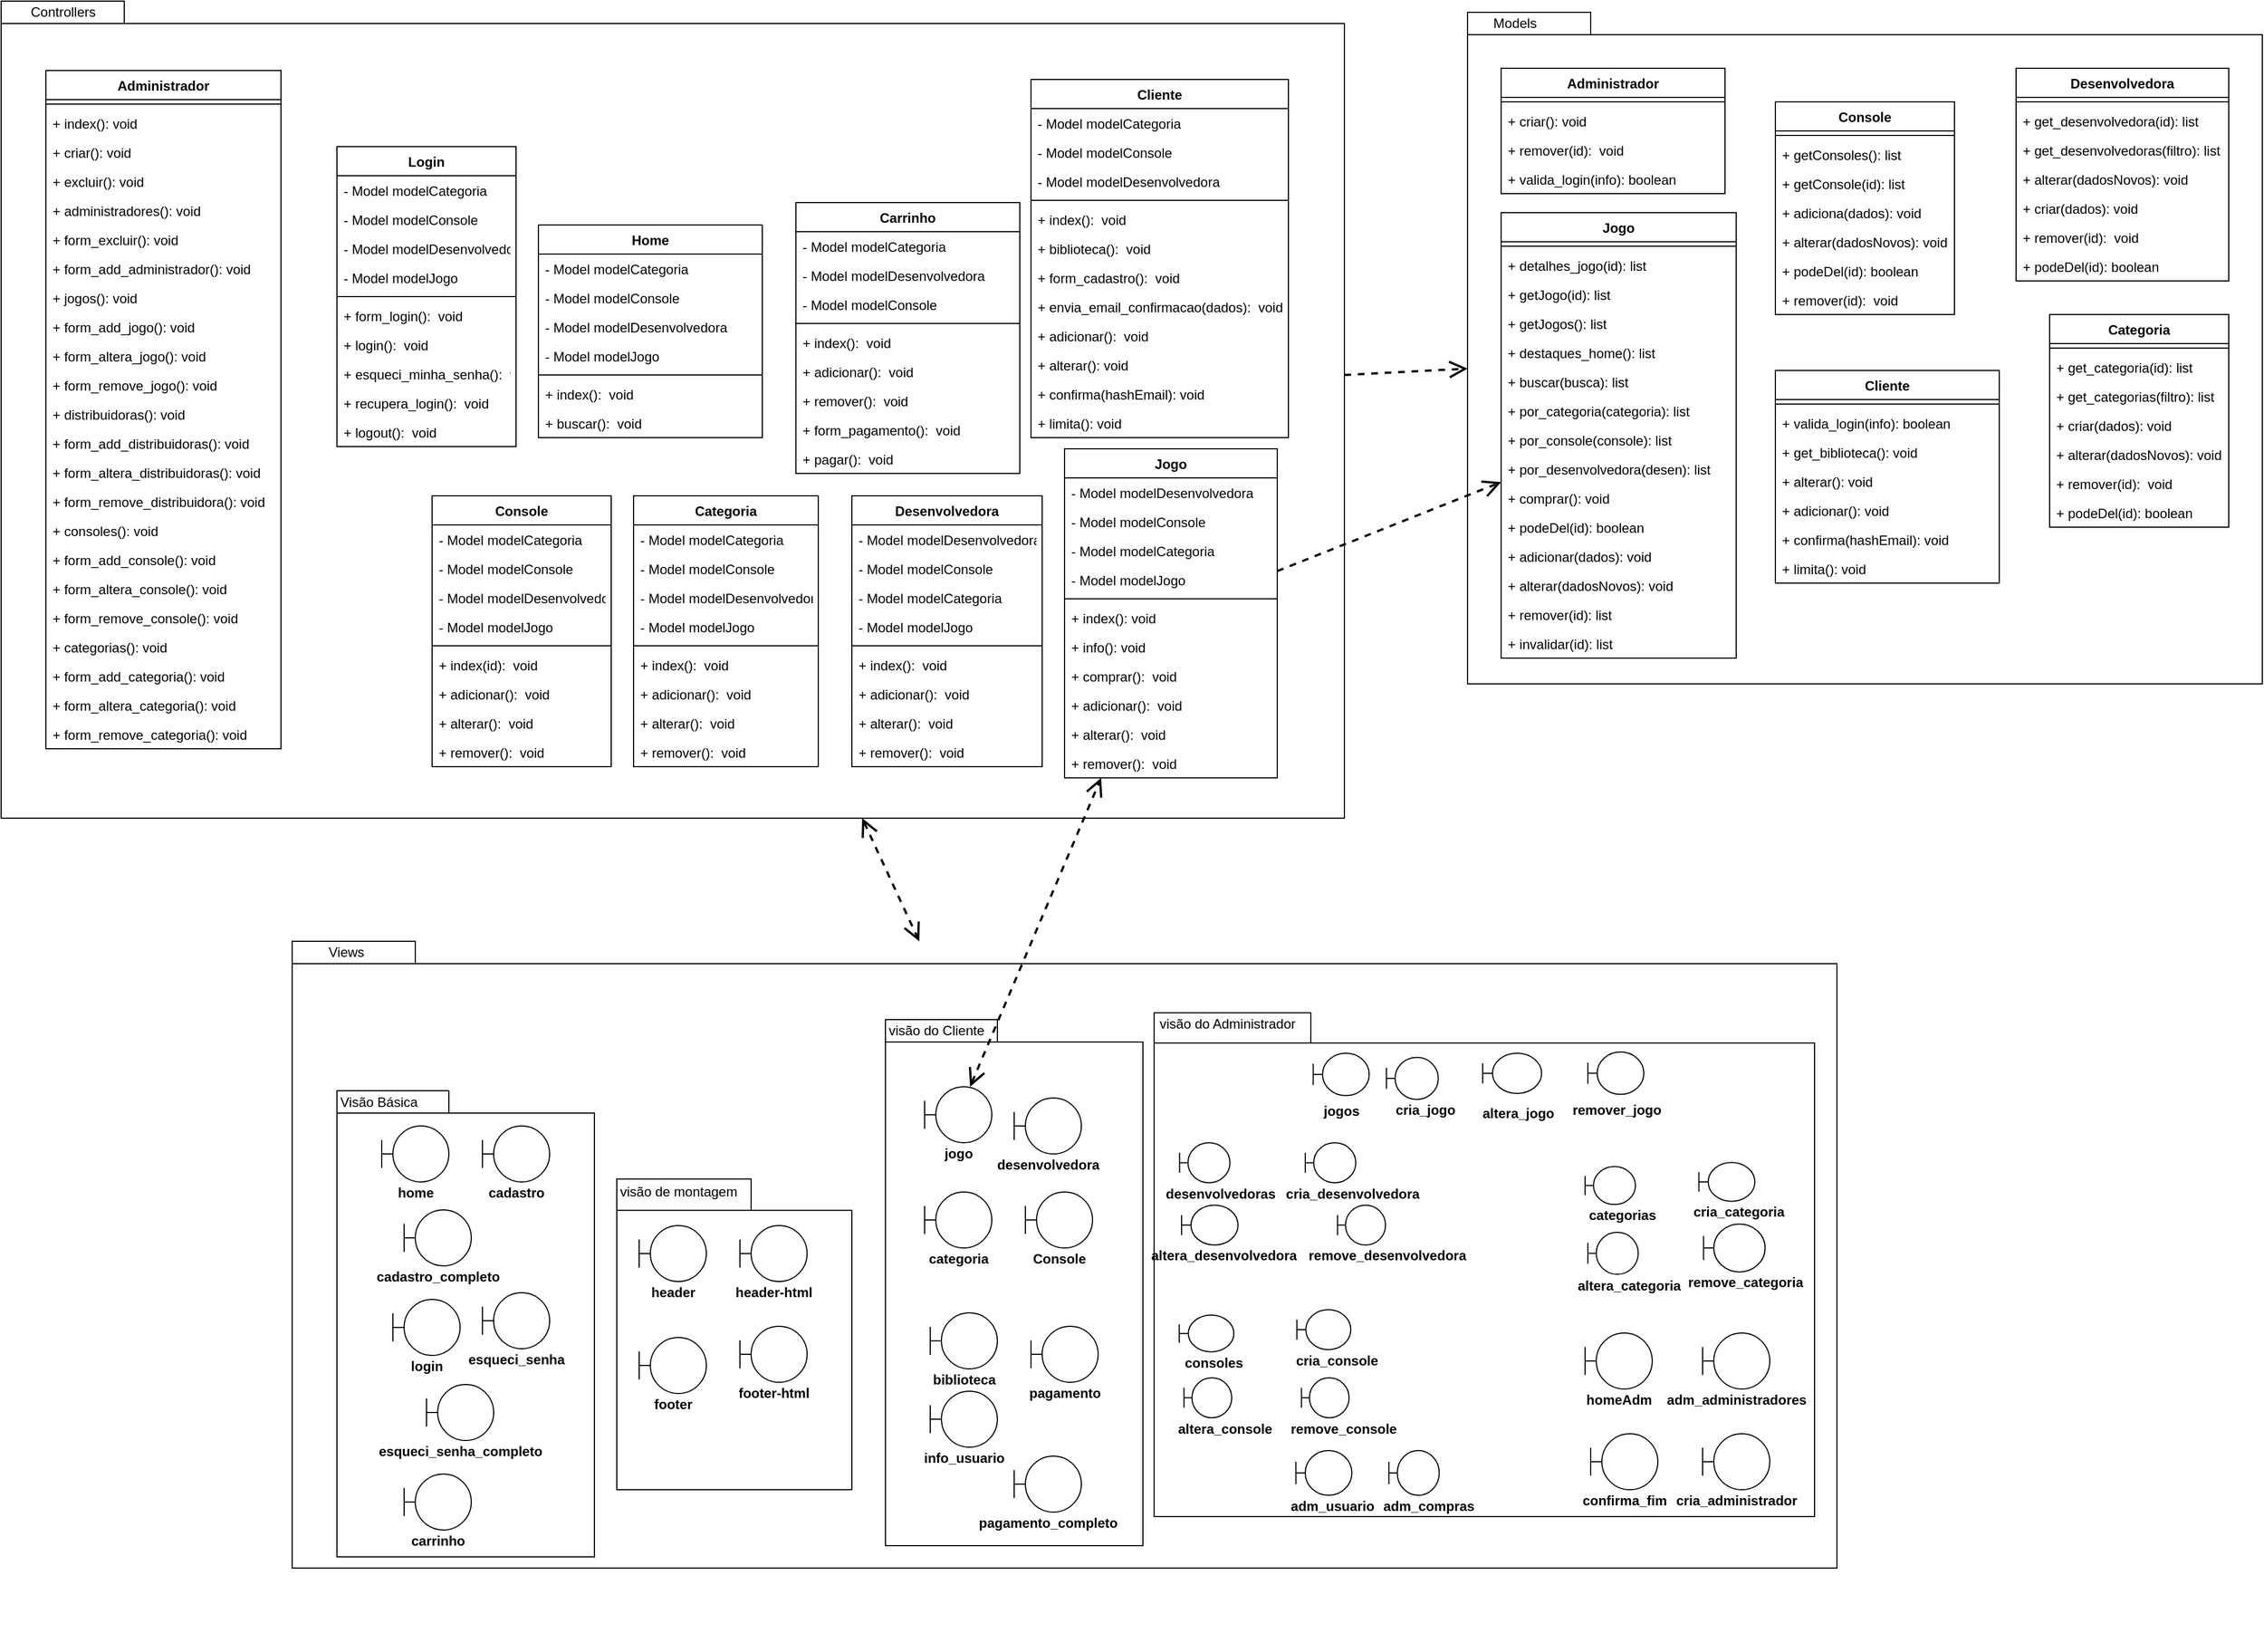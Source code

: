 <mxfile version="15.7.3" type="device"><diagram id="L-fCmeaqNn5dEg6Auvco" name="Page-1"><mxGraphModel dx="2047" dy="237" grid="1" gridSize="10" guides="1" tooltips="1" connect="1" arrows="1" fold="1" page="1" pageScale="1" pageWidth="850" pageHeight="1100" math="0" shadow="0"><root><mxCell id="0"/><mxCell id="1" parent="0"/><mxCell id="lFNe2qv0IYjgzLsxOef4-7" value="" style="group" parent="1" vertex="1" connectable="0"><mxGeometry x="-710" y="840" width="1380" height="634" as="geometry"/></mxCell><mxCell id="lFNe2qv0IYjgzLsxOef4-8" value="" style="shape=folder;fontStyle=1;spacingTop=10;tabWidth=110;tabHeight=20;tabPosition=left;html=1;" parent="lFNe2qv0IYjgzLsxOef4-7" vertex="1"><mxGeometry width="1380" height="560" as="geometry"/></mxCell><mxCell id="lFNe2qv0IYjgzLsxOef4-9" value="Views" style="text;html=1;align=center;verticalAlign=middle;resizable=0;points=[];autosize=1;strokeColor=none;fillColor=none;" parent="lFNe2qv0IYjgzLsxOef4-7" vertex="1"><mxGeometry x="22.778" width="50" height="20" as="geometry"/></mxCell><mxCell id="uN5k4LnSr301MNUkSdR2-18" value="" style="group" parent="lFNe2qv0IYjgzLsxOef4-7" vertex="1" connectable="0"><mxGeometry x="530" y="66" width="230" height="474" as="geometry"/></mxCell><mxCell id="uN5k4LnSr301MNUkSdR2-16" value="" style="shape=folder;fontStyle=1;spacingTop=10;tabWidth=100;tabHeight=20;tabPosition=left;html=1;" parent="uN5k4LnSr301MNUkSdR2-18" vertex="1"><mxGeometry y="4" width="230" height="470" as="geometry"/></mxCell><mxCell id="uN5k4LnSr301MNUkSdR2-17" value="&lt;meta charset=&quot;utf-8&quot;&gt;&lt;span style=&quot;color: rgb(0, 0, 0); font-family: helvetica; font-size: 12px; font-style: normal; font-weight: 400; letter-spacing: normal; text-align: center; text-indent: 0px; text-transform: none; word-spacing: 0px; background-color: rgb(248, 249, 250); display: inline; float: none;&quot;&gt;visão do Cliente&lt;/span&gt;" style="text;whiteSpace=wrap;html=1;" parent="uN5k4LnSr301MNUkSdR2-18" vertex="1"><mxGeometry x="1" width="110" height="30" as="geometry"/></mxCell><mxCell id="uN5k4LnSr301MNUkSdR2-22" value="" style="group" parent="lFNe2qv0IYjgzLsxOef4-7" vertex="1" connectable="0"><mxGeometry x="290" y="210" width="210" height="280" as="geometry"/></mxCell><mxCell id="uN5k4LnSr301MNUkSdR2-23" value="" style="shape=folder;fontStyle=1;spacingTop=10;tabWidth=120;tabHeight=28;tabPosition=left;html=1;" parent="uN5k4LnSr301MNUkSdR2-22" vertex="1"><mxGeometry y="2.363" width="210" height="277.637" as="geometry"/></mxCell><mxCell id="uN5k4LnSr301MNUkSdR2-24" value="&lt;span style=&quot;color: rgb(0 , 0 , 0) ; font-family: &amp;#34;helvetica&amp;#34; ; font-size: 12px ; font-style: normal ; font-weight: 400 ; letter-spacing: normal ; text-align: center ; text-indent: 0px ; text-transform: none ; word-spacing: 0px ; background-color: rgb(248 , 249 , 250) ; display: inline ; float: none&quot;&gt;visão de montagem&lt;/span&gt;" style="text;whiteSpace=wrap;html=1;" parent="uN5k4LnSr301MNUkSdR2-22" vertex="1"><mxGeometry x="0.91" width="109.09" height="17.72" as="geometry"/></mxCell><mxCell id="uN5k4LnSr301MNUkSdR2-19" value="" style="group" parent="1" vertex="1" connectable="0"><mxGeometry x="60" y="900" width="610" height="454" as="geometry"/></mxCell><mxCell id="uN5k4LnSr301MNUkSdR2-20" value="" style="shape=folder;fontStyle=1;spacingTop=10;tabWidth=140;tabHeight=27;tabPosition=left;html=1;" parent="uN5k4LnSr301MNUkSdR2-19" vertex="1"><mxGeometry y="3.831" width="590" height="450.169" as="geometry"/></mxCell><mxCell id="uN5k4LnSr301MNUkSdR2-21" value="&lt;span style=&quot;color: rgb(0 , 0 , 0) ; font-family: &amp;#34;helvetica&amp;#34; ; font-size: 12px ; font-style: normal ; font-weight: 400 ; letter-spacing: normal ; text-align: center ; text-indent: 0px ; text-transform: none ; word-spacing: 0px ; background-color: rgb(248 , 249 , 250) ; display: inline ; float: none&quot;&gt;visão do Administrador&lt;/span&gt;" style="text;whiteSpace=wrap;html=1;" parent="uN5k4LnSr301MNUkSdR2-19" vertex="1"><mxGeometry x="2.565" width="282.174" height="28.734" as="geometry"/></mxCell><mxCell id="B66ZDyAJgqDNqPzOwW6b-100" value="" style="group" parent="uN5k4LnSr301MNUkSdR2-19" vertex="1" connectable="0"><mxGeometry x="120" y="120" width="122.435" height="55.714" as="geometry"/></mxCell><mxCell id="B66ZDyAJgqDNqPzOwW6b-101" value="" style="shape=umlBoundary;whiteSpace=wrap;html=1;" parent="B66ZDyAJgqDNqPzOwW6b-100" vertex="1"><mxGeometry x="15.043" width="45.129" height="35.714" as="geometry"/></mxCell><mxCell id="B66ZDyAJgqDNqPzOwW6b-102" value="&lt;span style=&quot;font-weight: 700&quot;&gt;cria_desenvolvedora&lt;/span&gt;" style="text;html=1;align=center;verticalAlign=middle;resizable=0;points=[];autosize=1;strokeColor=none;fillColor=none;" parent="B66ZDyAJgqDNqPzOwW6b-100" vertex="1"><mxGeometry x="-7.565" y="35.714" width="130" height="20" as="geometry"/></mxCell><mxCell id="lFNe2qv0IYjgzLsxOef4-10" value="" style="group" parent="uN5k4LnSr301MNUkSdR2-19" vertex="1" connectable="0"><mxGeometry x="365" y="290" width="120" height="70" as="geometry"/></mxCell><mxCell id="lFNe2qv0IYjgzLsxOef4-11" value="" style="shape=umlBoundary;whiteSpace=wrap;html=1;" parent="lFNe2qv0IYjgzLsxOef4-10" vertex="1"><mxGeometry x="20" width="60" height="50" as="geometry"/></mxCell><mxCell id="lFNe2qv0IYjgzLsxOef4-12" value="&lt;span style=&quot;font-weight: 700&quot;&gt;homeAdm&lt;/span&gt;" style="text;html=1;align=center;verticalAlign=middle;resizable=0;points=[];autosize=1;strokeColor=none;fillColor=none;" parent="lFNe2qv0IYjgzLsxOef4-10" vertex="1"><mxGeometry x="15" y="50" width="70" height="20" as="geometry"/></mxCell><mxCell id="B66ZDyAJgqDNqPzOwW6b-79" value="" style="group" parent="uN5k4LnSr301MNUkSdR2-19" vertex="1" connectable="0"><mxGeometry x="370" y="380" width="120" height="70" as="geometry"/></mxCell><mxCell id="B66ZDyAJgqDNqPzOwW6b-80" value="" style="shape=umlBoundary;whiteSpace=wrap;html=1;" parent="B66ZDyAJgqDNqPzOwW6b-79" vertex="1"><mxGeometry x="20" width="60" height="50" as="geometry"/></mxCell><mxCell id="B66ZDyAJgqDNqPzOwW6b-81" value="&lt;span style=&quot;font-weight: 700&quot;&gt;confirma_fim&lt;/span&gt;" style="text;html=1;align=center;verticalAlign=middle;resizable=0;points=[];autosize=1;strokeColor=none;fillColor=none;" parent="B66ZDyAJgqDNqPzOwW6b-79" vertex="1"><mxGeometry x="5" y="50" width="90" height="20" as="geometry"/></mxCell><mxCell id="B66ZDyAJgqDNqPzOwW6b-125" value="" style="group" parent="uN5k4LnSr301MNUkSdR2-19" vertex="1" connectable="0"><mxGeometry x="470" y="380" width="120" height="70" as="geometry"/></mxCell><mxCell id="B66ZDyAJgqDNqPzOwW6b-126" value="" style="shape=umlBoundary;whiteSpace=wrap;html=1;" parent="B66ZDyAJgqDNqPzOwW6b-125" vertex="1"><mxGeometry x="20" width="60" height="50" as="geometry"/></mxCell><mxCell id="B66ZDyAJgqDNqPzOwW6b-127" value="&lt;span style=&quot;font-weight: 700&quot;&gt;cria_administrador&lt;/span&gt;" style="text;html=1;align=center;verticalAlign=middle;resizable=0;points=[];autosize=1;strokeColor=none;fillColor=none;" parent="B66ZDyAJgqDNqPzOwW6b-125" vertex="1"><mxGeometry x="-10" y="50" width="120" height="20" as="geometry"/></mxCell><mxCell id="B66ZDyAJgqDNqPzOwW6b-128" value="" style="group" parent="uN5k4LnSr301MNUkSdR2-19" vertex="1" connectable="0"><mxGeometry x="470" y="290" width="120" height="70" as="geometry"/></mxCell><mxCell id="B66ZDyAJgqDNqPzOwW6b-129" value="" style="shape=umlBoundary;whiteSpace=wrap;html=1;" parent="B66ZDyAJgqDNqPzOwW6b-128" vertex="1"><mxGeometry x="20" width="60" height="50" as="geometry"/></mxCell><mxCell id="B66ZDyAJgqDNqPzOwW6b-130" value="&lt;span style=&quot;font-weight: 700&quot;&gt;adm_administradores&lt;/span&gt;" style="text;html=1;align=center;verticalAlign=middle;resizable=0;points=[];autosize=1;strokeColor=none;fillColor=none;" parent="B66ZDyAJgqDNqPzOwW6b-128" vertex="1"><mxGeometry x="-20" y="50" width="140" height="20" as="geometry"/></mxCell><mxCell id="B66ZDyAJgqDNqPzOwW6b-85" value="" style="group" parent="uN5k4LnSr301MNUkSdR2-19" vertex="1" connectable="0"><mxGeometry x="470" y="137.6" width="101.667" height="54.793" as="geometry"/></mxCell><mxCell id="B66ZDyAJgqDNqPzOwW6b-86" value="" style="shape=umlBoundary;whiteSpace=wrap;html=1;" parent="B66ZDyAJgqDNqPzOwW6b-85" vertex="1"><mxGeometry x="16.667" width="50" height="34.793" as="geometry"/></mxCell><mxCell id="B66ZDyAJgqDNqPzOwW6b-87" value="&lt;span style=&quot;font-weight: 700&quot;&gt;cria_categoria&lt;/span&gt;" style="text;html=1;align=center;verticalAlign=middle;resizable=0;points=[];autosize=1;strokeColor=none;fillColor=none;" parent="B66ZDyAJgqDNqPzOwW6b-85" vertex="1"><mxGeometry x="1.667" y="34.793" width="100" height="20" as="geometry"/></mxCell><mxCell id="B66ZDyAJgqDNqPzOwW6b-82" value="" style="group" parent="uN5k4LnSr301MNUkSdR2-19" vertex="1" connectable="0"><mxGeometry x="372.5" y="200.0" width="90" height="52.59" as="geometry"/></mxCell><mxCell id="B66ZDyAJgqDNqPzOwW6b-83" value="" style="shape=umlBoundary;whiteSpace=wrap;html=1;" parent="B66ZDyAJgqDNqPzOwW6b-82" vertex="1"><mxGeometry x="15" width="45" height="37.564" as="geometry"/></mxCell><mxCell id="B66ZDyAJgqDNqPzOwW6b-84" value="&lt;span style=&quot;font-weight: 700&quot;&gt;altera_categoria&lt;/span&gt;" style="text;html=1;align=center;verticalAlign=middle;resizable=0;points=[];autosize=1;strokeColor=none;fillColor=none;" parent="B66ZDyAJgqDNqPzOwW6b-82" vertex="1"><mxGeometry x="-3.75" y="37.564" width="110" height="20" as="geometry"/></mxCell><mxCell id="uN5k4LnSr301MNUkSdR2-39" value="" style="group" parent="uN5k4LnSr301MNUkSdR2-19" vertex="1" connectable="0"><mxGeometry x="475.83" y="192.59" width="90" height="60" as="geometry"/></mxCell><mxCell id="uN5k4LnSr301MNUkSdR2-40" value="" style="shape=umlBoundary;whiteSpace=wrap;html=1;" parent="uN5k4LnSr301MNUkSdR2-39" vertex="1"><mxGeometry x="15" width="55" height="42.86" as="geometry"/></mxCell><mxCell id="uN5k4LnSr301MNUkSdR2-41" value="&lt;span style=&quot;font-weight: 700&quot;&gt;remove_categoria&lt;/span&gt;" style="text;html=1;align=center;verticalAlign=middle;resizable=0;points=[];autosize=1;strokeColor=none;fillColor=none;" parent="uN5k4LnSr301MNUkSdR2-39" vertex="1"><mxGeometry x="-7.5" y="42.857" width="120" height="20" as="geometry"/></mxCell><mxCell id="B66ZDyAJgqDNqPzOwW6b-115" value="" style="group" parent="uN5k4LnSr301MNUkSdR2-19" vertex="1" connectable="0"><mxGeometry x="6.15" y="274" width="97.69" height="46" as="geometry"/></mxCell><mxCell id="B66ZDyAJgqDNqPzOwW6b-116" value="" style="shape=umlBoundary;whiteSpace=wrap;html=1;" parent="B66ZDyAJgqDNqPzOwW6b-115" vertex="1"><mxGeometry x="16.282" width="48.845" height="32.857" as="geometry"/></mxCell><mxCell id="B66ZDyAJgqDNqPzOwW6b-117" value="&lt;span style=&quot;font-weight: 700&quot;&gt;consoles&lt;/span&gt;" style="text;html=1;align=center;verticalAlign=middle;resizable=0;points=[];autosize=1;strokeColor=none;fillColor=none;" parent="B66ZDyAJgqDNqPzOwW6b-115" vertex="1"><mxGeometry x="12.211" y="32.857" width="70" height="20" as="geometry"/></mxCell><mxCell id="uN5k4LnSr301MNUkSdR2-36" value="" style="group" parent="uN5k4LnSr301MNUkSdR2-19" vertex="1" connectable="0"><mxGeometry x="117.5" y="330" width="85" height="50" as="geometry"/></mxCell><mxCell id="uN5k4LnSr301MNUkSdR2-37" value="" style="shape=umlBoundary;whiteSpace=wrap;html=1;" parent="uN5k4LnSr301MNUkSdR2-36" vertex="1"><mxGeometry x="14.167" width="42.5" height="35.714" as="geometry"/></mxCell><mxCell id="uN5k4LnSr301MNUkSdR2-38" value="&lt;span style=&quot;font-weight: 700&quot;&gt;remove_console&lt;/span&gt;" style="text;html=1;align=center;verticalAlign=middle;resizable=0;points=[];autosize=1;strokeColor=none;fillColor=none;" parent="uN5k4LnSr301MNUkSdR2-36" vertex="1"><mxGeometry x="-3.542" y="35.714" width="110" height="20" as="geometry"/></mxCell><mxCell id="B66ZDyAJgqDNqPzOwW6b-121" value="" style="group" parent="uN5k4LnSr301MNUkSdR2-19" vertex="1" connectable="0"><mxGeometry x="110" y="395" width="100" height="56" as="geometry"/></mxCell><mxCell id="B66ZDyAJgqDNqPzOwW6b-122" value="" style="shape=umlBoundary;whiteSpace=wrap;html=1;" parent="B66ZDyAJgqDNqPzOwW6b-121" vertex="1"><mxGeometry x="16.667" width="50" height="40" as="geometry"/></mxCell><mxCell id="B66ZDyAJgqDNqPzOwW6b-123" value="&lt;span style=&quot;font-weight: 700&quot;&gt;adm_usuario&lt;/span&gt;" style="text;html=1;align=center;verticalAlign=middle;resizable=0;points=[];autosize=1;strokeColor=none;fillColor=none;" parent="B66ZDyAJgqDNqPzOwW6b-121" vertex="1"><mxGeometry x="4.167" y="40" width="90" height="20" as="geometry"/></mxCell><mxCell id="uN5k4LnSr301MNUkSdR2-35" value="" style="group" parent="uN5k4LnSr301MNUkSdR2-19" vertex="1" connectable="0"><mxGeometry x="284.74" y="40" width="64.26" height="60.01" as="geometry"/></mxCell><mxCell id="B66ZDyAJgqDNqPzOwW6b-92" value="" style="shape=umlBoundary;whiteSpace=wrap;html=1;" parent="uN5k4LnSr301MNUkSdR2-35" vertex="1"><mxGeometry x="8.776" width="52.657" height="35.947" as="geometry"/></mxCell><mxCell id="B66ZDyAJgqDNqPzOwW6b-93" value="&lt;span style=&quot;font-weight: 700&quot;&gt;altera_jogo&lt;/span&gt;" style="text;html=1;align=center;verticalAlign=middle;resizable=0;points=[];autosize=1;strokeColor=none;fillColor=none;" parent="uN5k4LnSr301MNUkSdR2-35" vertex="1"><mxGeometry y="43.973" width="80" height="20" as="geometry"/></mxCell><mxCell id="B66ZDyAJgqDNqPzOwW6b-94" value="" style="group" parent="uN5k4LnSr301MNUkSdR2-19" vertex="1" connectable="0"><mxGeometry x="192.15" y="43.71" width="92.59" height="57.564" as="geometry"/></mxCell><mxCell id="B66ZDyAJgqDNqPzOwW6b-95" value="" style="shape=umlBoundary;whiteSpace=wrap;html=1;" parent="B66ZDyAJgqDNqPzOwW6b-94" vertex="1"><mxGeometry x="15.432" width="46.295" height="37.564" as="geometry"/></mxCell><mxCell id="B66ZDyAJgqDNqPzOwW6b-96" value="&lt;span style=&quot;font-weight: 700&quot;&gt;cria_jogo&lt;/span&gt;" style="text;html=1;align=center;verticalAlign=middle;resizable=0;points=[];autosize=1;strokeColor=none;fillColor=none;" parent="B66ZDyAJgqDNqPzOwW6b-94" vertex="1"><mxGeometry x="15" y="37.564" width="70" height="20" as="geometry"/></mxCell><mxCell id="uN5k4LnSr301MNUkSdR2-42" value="" style="group" parent="uN5k4LnSr301MNUkSdR2-19" vertex="1" connectable="0"><mxGeometry x="142.15" y="40" width="50" height="60.01" as="geometry"/></mxCell><mxCell id="B66ZDyAJgqDNqPzOwW6b-98" value="" style="shape=umlBoundary;whiteSpace=wrap;html=1;" parent="uN5k4LnSr301MNUkSdR2-42" vertex="1"><mxGeometry width="50.0" height="37.909" as="geometry"/></mxCell><mxCell id="B66ZDyAJgqDNqPzOwW6b-99" value="&lt;span style=&quot;font-weight: 700&quot;&gt;jogos&lt;/span&gt;" style="text;html=1;align=center;verticalAlign=middle;resizable=0;points=[];autosize=1;strokeColor=none;fillColor=none;" parent="uN5k4LnSr301MNUkSdR2-42" vertex="1"><mxGeometry x="0.004" y="42.208" width="50" height="20" as="geometry"/></mxCell><mxCell id="uN5k4LnSr301MNUkSdR2-43" value="" style="group" parent="uN5k4LnSr301MNUkSdR2-19" vertex="1" connectable="0"><mxGeometry x="387.5" y="38.9" width="75.004" height="62.208" as="geometry"/></mxCell><mxCell id="uN5k4LnSr301MNUkSdR2-44" value="" style="shape=umlBoundary;whiteSpace=wrap;html=1;" parent="uN5k4LnSr301MNUkSdR2-43" vertex="1"><mxGeometry width="50.0" height="37.909" as="geometry"/></mxCell><mxCell id="uN5k4LnSr301MNUkSdR2-45" value="&lt;span style=&quot;font-weight: 700&quot;&gt;remover_jogo&lt;/span&gt;" style="text;html=1;align=center;verticalAlign=middle;resizable=0;points=[];autosize=1;strokeColor=none;fillColor=none;" parent="uN5k4LnSr301MNUkSdR2-43" vertex="1"><mxGeometry x="-19.996" y="42.208" width="90" height="20" as="geometry"/></mxCell><mxCell id="B66ZDyAJgqDNqPzOwW6b-109" value="" style="group" parent="uN5k4LnSr301MNUkSdR2-19" vertex="1" connectable="0"><mxGeometry x="12.5" y="330" width="85.26" height="50" as="geometry"/></mxCell><mxCell id="B66ZDyAJgqDNqPzOwW6b-110" value="" style="shape=umlBoundary;whiteSpace=wrap;html=1;" parent="B66ZDyAJgqDNqPzOwW6b-109" vertex="1"><mxGeometry x="14.21" width="42.63" height="35.714" as="geometry"/></mxCell><mxCell id="B66ZDyAJgqDNqPzOwW6b-111" value="&lt;span style=&quot;font-weight: 700&quot;&gt;altera_console&lt;/span&gt;" style="text;html=1;align=center;verticalAlign=middle;resizable=0;points=[];autosize=1;strokeColor=none;fillColor=none;" parent="B66ZDyAJgqDNqPzOwW6b-109" vertex="1"><mxGeometry y="35.714" width="100" height="20" as="geometry"/></mxCell><mxCell id="B66ZDyAJgqDNqPzOwW6b-112" value="" style="group" parent="uN5k4LnSr301MNUkSdR2-19" vertex="1" connectable="0"><mxGeometry x="111.51" y="269.14" width="96.975" height="55.714" as="geometry"/></mxCell><mxCell id="B66ZDyAJgqDNqPzOwW6b-113" value="" style="shape=umlBoundary;whiteSpace=wrap;html=1;" parent="B66ZDyAJgqDNqPzOwW6b-112" vertex="1"><mxGeometry x="16.05" width="48.15" height="35.714" as="geometry"/></mxCell><mxCell id="B66ZDyAJgqDNqPzOwW6b-114" value="&lt;span style=&quot;font-weight: 700&quot;&gt;cria_console&lt;/span&gt;" style="text;html=1;align=center;verticalAlign=middle;resizable=0;points=[];autosize=1;strokeColor=none;fillColor=none;" parent="B66ZDyAJgqDNqPzOwW6b-112" vertex="1"><mxGeometry x="6.975" y="35.714" width="90" height="20" as="geometry"/></mxCell><mxCell id="B66ZDyAJgqDNqPzOwW6b-103" value="" style="group" parent="uN5k4LnSr301MNUkSdR2-19" vertex="1" connectable="0"><mxGeometry x="7.76" y="120" width="90" height="50" as="geometry"/></mxCell><mxCell id="B66ZDyAJgqDNqPzOwW6b-104" value="" style="shape=umlBoundary;whiteSpace=wrap;html=1;" parent="B66ZDyAJgqDNqPzOwW6b-103" vertex="1"><mxGeometry x="15" width="45" height="35.714" as="geometry"/></mxCell><mxCell id="B66ZDyAJgqDNqPzOwW6b-105" value="&lt;span style=&quot;font-weight: 700&quot;&gt;desenvolvedoras&lt;/span&gt;" style="text;html=1;align=center;verticalAlign=middle;resizable=0;points=[];autosize=1;strokeColor=none;fillColor=none;" parent="B66ZDyAJgqDNqPzOwW6b-103" vertex="1"><mxGeometry x="-3.75" y="35.714" width="110" height="20" as="geometry"/></mxCell><mxCell id="B66ZDyAJgqDNqPzOwW6b-106" value="" style="group" parent="uN5k4LnSr301MNUkSdR2-19" vertex="1" connectable="0"><mxGeometry x="7.76" y="175.71" width="105" height="50" as="geometry"/></mxCell><mxCell id="B66ZDyAJgqDNqPzOwW6b-107" value="" style="shape=umlBoundary;whiteSpace=wrap;html=1;" parent="B66ZDyAJgqDNqPzOwW6b-106" vertex="1"><mxGeometry x="16.8" width="50.4" height="35.714" as="geometry"/></mxCell><mxCell id="B66ZDyAJgqDNqPzOwW6b-108" value="&lt;span style=&quot;font-weight: 700&quot;&gt;altera_desenvolvedora&lt;/span&gt;" style="text;html=1;align=center;verticalAlign=middle;resizable=0;points=[];autosize=1;strokeColor=none;fillColor=none;" parent="B66ZDyAJgqDNqPzOwW6b-106" vertex="1"><mxGeometry x="-21.0" y="35.714" width="150" height="20" as="geometry"/></mxCell><mxCell id="uN5k4LnSr301MNUkSdR2-32" value="" style="group" parent="uN5k4LnSr301MNUkSdR2-19" vertex="1" connectable="0"><mxGeometry x="149.58" y="175.71" width="92.86" height="50" as="geometry"/></mxCell><mxCell id="uN5k4LnSr301MNUkSdR2-33" value="" style="shape=umlBoundary;whiteSpace=wrap;html=1;" parent="uN5k4LnSr301MNUkSdR2-32" vertex="1"><mxGeometry x="14.286" width="42.858" height="35.714" as="geometry"/></mxCell><mxCell id="uN5k4LnSr301MNUkSdR2-34" value="&lt;span style=&quot;font-weight: 700&quot;&gt;remove_desenvolvedora&lt;/span&gt;" style="text;html=1;align=center;verticalAlign=middle;resizable=0;points=[];autosize=1;strokeColor=none;fillColor=none;" parent="uN5k4LnSr301MNUkSdR2-32" vertex="1"><mxGeometry x="-21.429" y="35.714" width="160" height="20" as="geometry"/></mxCell><mxCell id="B66ZDyAJgqDNqPzOwW6b-88" value="" style="group" parent="uN5k4LnSr301MNUkSdR2-19" vertex="1" connectable="0"><mxGeometry x="370" y="141.29" width="90" height="47.42" as="geometry"/></mxCell><mxCell id="B66ZDyAJgqDNqPzOwW6b-89" value="" style="shape=umlBoundary;whiteSpace=wrap;html=1;" parent="B66ZDyAJgqDNqPzOwW6b-88" vertex="1"><mxGeometry x="15.0" width="45" height="33.871" as="geometry"/></mxCell><mxCell id="B66ZDyAJgqDNqPzOwW6b-90" value="&lt;span style=&quot;font-weight: 700&quot;&gt;categorias&lt;/span&gt;" style="text;html=1;align=center;verticalAlign=middle;resizable=0;points=[];autosize=1;strokeColor=none;fillColor=none;" parent="B66ZDyAJgqDNqPzOwW6b-88" vertex="1"><mxGeometry x="7.5" y="33.871" width="80" height="20" as="geometry"/></mxCell><mxCell id="B66ZDyAJgqDNqPzOwW6b-124" value="" style="group" parent="uN5k4LnSr301MNUkSdR2-19" vertex="1" connectable="0"><mxGeometry x="194.74" y="395" width="90" height="56" as="geometry"/></mxCell><mxCell id="B66ZDyAJgqDNqPzOwW6b-118" value="" style="group" parent="B66ZDyAJgqDNqPzOwW6b-124" vertex="1" connectable="0"><mxGeometry width="90" height="56" as="geometry"/></mxCell><mxCell id="B66ZDyAJgqDNqPzOwW6b-120" value="&lt;span style=&quot;font-weight: 700&quot;&gt;adm_compras&lt;/span&gt;" style="text;html=1;align=center;verticalAlign=middle;resizable=0;points=[];autosize=1;strokeColor=none;fillColor=none;" parent="B66ZDyAJgqDNqPzOwW6b-118" vertex="1"><mxGeometry y="40" width="100" height="20" as="geometry"/></mxCell><mxCell id="B66ZDyAJgqDNqPzOwW6b-119" value="" style="shape=umlBoundary;whiteSpace=wrap;html=1;" parent="B66ZDyAJgqDNqPzOwW6b-124" vertex="1"><mxGeometry x="15" width="45" height="40" as="geometry"/></mxCell><mxCell id="uN5k4LnSr301MNUkSdR2-25" value="" style="group" parent="1" vertex="1" connectable="0"><mxGeometry x="-670" y="970" width="230" height="420" as="geometry"/></mxCell><mxCell id="uN5k4LnSr301MNUkSdR2-26" value="" style="shape=folder;fontStyle=1;spacingTop=10;tabWidth=100;tabHeight=20;tabPosition=left;html=1;" parent="uN5k4LnSr301MNUkSdR2-25" vertex="1"><mxGeometry y="3.544" width="230" height="416.456" as="geometry"/></mxCell><mxCell id="uN5k4LnSr301MNUkSdR2-27" value="&lt;div style=&quot;text-align: center&quot;&gt;&lt;span&gt;&lt;font face=&quot;helvetica&quot;&gt;Visão Básica&lt;/font&gt;&lt;/span&gt;&lt;/div&gt;" style="text;whiteSpace=wrap;html=1;" parent="uN5k4LnSr301MNUkSdR2-25" vertex="1"><mxGeometry x="1" width="110" height="26.582" as="geometry"/></mxCell><mxCell id="lFNe2qv0IYjgzLsxOef4-4" value="" style="group" parent="1" vertex="1" connectable="0"><mxGeometry x="340" y="10" width="710" height="600" as="geometry"/></mxCell><mxCell id="lFNe2qv0IYjgzLsxOef4-5" value="" style="shape=folder;fontStyle=1;spacingTop=10;tabWidth=110;tabHeight=20;tabPosition=left;html=1;" parent="lFNe2qv0IYjgzLsxOef4-4" vertex="1"><mxGeometry width="710" height="600" as="geometry"/></mxCell><mxCell id="lFNe2qv0IYjgzLsxOef4-6" value="Models" style="text;html=1;align=center;verticalAlign=middle;resizable=0;points=[];autosize=1;strokeColor=none;fillColor=none;" parent="lFNe2qv0IYjgzLsxOef4-4" vertex="1"><mxGeometry x="16.574" width="50" height="20" as="geometry"/></mxCell><mxCell id="11PagR81buOXzs33Tu1x-80" value="Categoria" style="swimlane;fontStyle=1;align=center;verticalAlign=top;childLayout=stackLayout;horizontal=1;startSize=26;horizontalStack=0;resizeParent=1;resizeParentMax=0;resizeLast=0;collapsible=1;marginBottom=0;" parent="lFNe2qv0IYjgzLsxOef4-4" vertex="1"><mxGeometry x="520" y="270" width="160" height="190" as="geometry"/></mxCell><mxCell id="11PagR81buOXzs33Tu1x-81" value="" style="line;strokeWidth=1;fillColor=none;align=left;verticalAlign=middle;spacingTop=-1;spacingLeft=3;spacingRight=3;rotatable=0;labelPosition=right;points=[];portConstraint=eastwest;" parent="11PagR81buOXzs33Tu1x-80" vertex="1"><mxGeometry y="26" width="160" height="8" as="geometry"/></mxCell><mxCell id="B66ZDyAJgqDNqPzOwW6b-136" value="+ get_categoria(id): list" style="text;strokeColor=none;fillColor=none;align=left;verticalAlign=top;spacingLeft=4;spacingRight=4;overflow=hidden;rotatable=0;points=[[0,0.5],[1,0.5]];portConstraint=eastwest;" parent="11PagR81buOXzs33Tu1x-80" vertex="1"><mxGeometry y="34" width="160" height="26" as="geometry"/></mxCell><mxCell id="11PagR81buOXzs33Tu1x-100" value="+ get_categorias(filtro): list" style="text;strokeColor=none;fillColor=none;align=left;verticalAlign=top;spacingLeft=4;spacingRight=4;overflow=hidden;rotatable=0;points=[[0,0.5],[1,0.5]];portConstraint=eastwest;" parent="11PagR81buOXzs33Tu1x-80" vertex="1"><mxGeometry y="60" width="160" height="26" as="geometry"/></mxCell><mxCell id="11PagR81buOXzs33Tu1x-208" value="+ criar(dados): void" style="text;strokeColor=none;fillColor=none;align=left;verticalAlign=top;spacingLeft=4;spacingRight=4;overflow=hidden;rotatable=0;points=[[0,0.5],[1,0.5]];portConstraint=eastwest;" parent="11PagR81buOXzs33Tu1x-80" vertex="1"><mxGeometry y="86" width="160" height="26" as="geometry"/></mxCell><mxCell id="11PagR81buOXzs33Tu1x-209" value="+ alterar(dadosNovos): void" style="text;strokeColor=none;fillColor=none;align=left;verticalAlign=top;spacingLeft=4;spacingRight=4;overflow=hidden;rotatable=0;points=[[0,0.5],[1,0.5]];portConstraint=eastwest;" parent="11PagR81buOXzs33Tu1x-80" vertex="1"><mxGeometry y="112" width="160" height="26" as="geometry"/></mxCell><mxCell id="lFNe2qv0IYjgzLsxOef4-65" value="+ remover(id):  void" style="text;strokeColor=none;fillColor=none;align=left;verticalAlign=top;spacingLeft=4;spacingRight=4;overflow=hidden;rotatable=0;points=[[0,0.5],[1,0.5]];portConstraint=eastwest;" parent="11PagR81buOXzs33Tu1x-80" vertex="1"><mxGeometry y="138" width="160" height="26" as="geometry"/></mxCell><mxCell id="lFNe2qv0IYjgzLsxOef4-63" value="+ podeDel(id): boolean" style="text;strokeColor=none;fillColor=none;align=left;verticalAlign=top;spacingLeft=4;spacingRight=4;overflow=hidden;rotatable=0;points=[[0,0.5],[1,0.5]];portConstraint=eastwest;" parent="11PagR81buOXzs33Tu1x-80" vertex="1"><mxGeometry y="164" width="160" height="26" as="geometry"/></mxCell><mxCell id="11PagR81buOXzs33Tu1x-90" value="Cliente" style="swimlane;fontStyle=1;align=center;verticalAlign=top;childLayout=stackLayout;horizontal=1;startSize=26;horizontalStack=0;resizeParent=1;resizeParentMax=0;resizeLast=0;collapsible=1;marginBottom=0;" parent="lFNe2qv0IYjgzLsxOef4-4" vertex="1"><mxGeometry x="275" y="320" width="200" height="190" as="geometry"/></mxCell><mxCell id="11PagR81buOXzs33Tu1x-91" value="" style="line;strokeWidth=1;fillColor=none;align=left;verticalAlign=middle;spacingTop=-1;spacingLeft=3;spacingRight=3;rotatable=0;labelPosition=right;points=[];portConstraint=eastwest;" parent="11PagR81buOXzs33Tu1x-90" vertex="1"><mxGeometry y="26" width="200" height="8" as="geometry"/></mxCell><mxCell id="tvD4H6tPv4toiT20f8Io-1" value="+ valida_login(info): boolean" style="text;strokeColor=none;fillColor=none;align=left;verticalAlign=top;spacingLeft=4;spacingRight=4;overflow=hidden;rotatable=0;points=[[0,0.5],[1,0.5]];portConstraint=eastwest;" parent="11PagR81buOXzs33Tu1x-90" vertex="1"><mxGeometry y="34" width="200" height="26" as="geometry"/></mxCell><mxCell id="11PagR81buOXzs33Tu1x-93" value="+ get_biblioteca(): void" style="text;strokeColor=none;fillColor=none;align=left;verticalAlign=top;spacingLeft=4;spacingRight=4;overflow=hidden;rotatable=0;points=[[0,0.5],[1,0.5]];portConstraint=eastwest;" parent="11PagR81buOXzs33Tu1x-90" vertex="1"><mxGeometry y="60" width="200" height="26" as="geometry"/></mxCell><mxCell id="11PagR81buOXzs33Tu1x-104" value="+ alterar(): void" style="text;strokeColor=none;fillColor=none;align=left;verticalAlign=top;spacingLeft=4;spacingRight=4;overflow=hidden;rotatable=0;points=[[0,0.5],[1,0.5]];portConstraint=eastwest;" parent="11PagR81buOXzs33Tu1x-90" vertex="1"><mxGeometry y="86" width="200" height="26" as="geometry"/></mxCell><mxCell id="11PagR81buOXzs33Tu1x-97" value="+ adicionar(): void" style="text;strokeColor=none;fillColor=none;align=left;verticalAlign=top;spacingLeft=4;spacingRight=4;overflow=hidden;rotatable=0;points=[[0,0.5],[1,0.5]];portConstraint=eastwest;" parent="11PagR81buOXzs33Tu1x-90" vertex="1"><mxGeometry y="112" width="200" height="26" as="geometry"/></mxCell><mxCell id="11PagR81buOXzs33Tu1x-98" value="+ confirma(hashEmail): void" style="text;strokeColor=none;fillColor=none;align=left;verticalAlign=top;spacingLeft=4;spacingRight=4;overflow=hidden;rotatable=0;points=[[0,0.5],[1,0.5]];portConstraint=eastwest;" parent="11PagR81buOXzs33Tu1x-90" vertex="1"><mxGeometry y="138" width="200" height="26" as="geometry"/></mxCell><mxCell id="11PagR81buOXzs33Tu1x-99" value="+ limita(): void" style="text;strokeColor=none;fillColor=none;align=left;verticalAlign=top;spacingLeft=4;spacingRight=4;overflow=hidden;rotatable=0;points=[[0,0.5],[1,0.5]];portConstraint=eastwest;" parent="11PagR81buOXzs33Tu1x-90" vertex="1"><mxGeometry y="164" width="200" height="26" as="geometry"/></mxCell><mxCell id="11PagR81buOXzs33Tu1x-75" value="Console" style="swimlane;fontStyle=1;align=center;verticalAlign=top;childLayout=stackLayout;horizontal=1;startSize=26;horizontalStack=0;resizeParent=1;resizeParentMax=0;resizeLast=0;collapsible=1;marginBottom=0;" parent="lFNe2qv0IYjgzLsxOef4-4" vertex="1"><mxGeometry x="275" y="80" width="160" height="190" as="geometry"/></mxCell><mxCell id="11PagR81buOXzs33Tu1x-76" value="" style="line;strokeWidth=1;fillColor=none;align=left;verticalAlign=middle;spacingTop=-1;spacingLeft=3;spacingRight=3;rotatable=0;labelPosition=right;points=[];portConstraint=eastwest;" parent="11PagR81buOXzs33Tu1x-75" vertex="1"><mxGeometry y="26" width="160" height="8" as="geometry"/></mxCell><mxCell id="11PagR81buOXzs33Tu1x-101" value="+ getConsoles(): list" style="text;strokeColor=none;fillColor=none;align=left;verticalAlign=top;spacingLeft=4;spacingRight=4;overflow=hidden;rotatable=0;points=[[0,0.5],[1,0.5]];portConstraint=eastwest;" parent="11PagR81buOXzs33Tu1x-75" vertex="1"><mxGeometry y="34" width="160" height="26" as="geometry"/></mxCell><mxCell id="B66ZDyAJgqDNqPzOwW6b-135" value="+ getConsole(id): list" style="text;strokeColor=none;fillColor=none;align=left;verticalAlign=top;spacingLeft=4;spacingRight=4;overflow=hidden;rotatable=0;points=[[0,0.5],[1,0.5]];portConstraint=eastwest;" parent="11PagR81buOXzs33Tu1x-75" vertex="1"><mxGeometry y="60" width="160" height="26" as="geometry"/></mxCell><mxCell id="11PagR81buOXzs33Tu1x-206" value="+ adiciona(dados): void" style="text;strokeColor=none;fillColor=none;align=left;verticalAlign=top;spacingLeft=4;spacingRight=4;overflow=hidden;rotatable=0;points=[[0,0.5],[1,0.5]];portConstraint=eastwest;" parent="11PagR81buOXzs33Tu1x-75" vertex="1"><mxGeometry y="86" width="160" height="26" as="geometry"/></mxCell><mxCell id="11PagR81buOXzs33Tu1x-207" value="+ alterar(dadosNovos): void" style="text;strokeColor=none;fillColor=none;align=left;verticalAlign=top;spacingLeft=4;spacingRight=4;overflow=hidden;rotatable=0;points=[[0,0.5],[1,0.5]];portConstraint=eastwest;" parent="11PagR81buOXzs33Tu1x-75" vertex="1"><mxGeometry y="112" width="160" height="26" as="geometry"/></mxCell><mxCell id="lFNe2qv0IYjgzLsxOef4-16" value="+ podeDel(id): boolean" style="text;strokeColor=none;fillColor=none;align=left;verticalAlign=top;spacingLeft=4;spacingRight=4;overflow=hidden;rotatable=0;points=[[0,0.5],[1,0.5]];portConstraint=eastwest;" parent="11PagR81buOXzs33Tu1x-75" vertex="1"><mxGeometry y="138" width="160" height="26" as="geometry"/></mxCell><mxCell id="eGFnQYDxi19fyzlzBU6V-13" value="+ remover(id):  void" style="text;strokeColor=none;fillColor=none;align=left;verticalAlign=top;spacingLeft=4;spacingRight=4;overflow=hidden;rotatable=0;points=[[0,0.5],[1,0.5]];portConstraint=eastwest;" parent="11PagR81buOXzs33Tu1x-75" vertex="1"><mxGeometry y="164" width="160" height="26" as="geometry"/></mxCell><mxCell id="11PagR81buOXzs33Tu1x-105" value="Administrador" style="swimlane;fontStyle=1;align=center;verticalAlign=top;childLayout=stackLayout;horizontal=1;startSize=26;horizontalStack=0;resizeParent=1;resizeParentMax=0;resizeLast=0;collapsible=1;marginBottom=0;" parent="lFNe2qv0IYjgzLsxOef4-4" vertex="1"><mxGeometry x="30" y="50" width="200" height="112" as="geometry"/></mxCell><mxCell id="11PagR81buOXzs33Tu1x-106" value="" style="line;strokeWidth=1;fillColor=none;align=left;verticalAlign=middle;spacingTop=-1;spacingLeft=3;spacingRight=3;rotatable=0;labelPosition=right;points=[];portConstraint=eastwest;" parent="11PagR81buOXzs33Tu1x-105" vertex="1"><mxGeometry y="26" width="200" height="8" as="geometry"/></mxCell><mxCell id="11PagR81buOXzs33Tu1x-108" value="+ criar(): void" style="text;strokeColor=none;fillColor=none;align=left;verticalAlign=top;spacingLeft=4;spacingRight=4;overflow=hidden;rotatable=0;points=[[0,0.5],[1,0.5]];portConstraint=eastwest;" parent="11PagR81buOXzs33Tu1x-105" vertex="1"><mxGeometry y="34" width="200" height="26" as="geometry"/></mxCell><mxCell id="lFNe2qv0IYjgzLsxOef4-66" value="+ remover(id):  void" style="text;strokeColor=none;fillColor=none;align=left;verticalAlign=top;spacingLeft=4;spacingRight=4;overflow=hidden;rotatable=0;points=[[0,0.5],[1,0.5]];portConstraint=eastwest;" parent="11PagR81buOXzs33Tu1x-105" vertex="1"><mxGeometry y="60" width="200" height="26" as="geometry"/></mxCell><mxCell id="33_iDUAcrcl2gQyIVTkX-1" value="+ valida_login(info): boolean" style="text;strokeColor=none;fillColor=none;align=left;verticalAlign=top;spacingLeft=4;spacingRight=4;overflow=hidden;rotatable=0;points=[[0,0.5],[1,0.5]];portConstraint=eastwest;" parent="11PagR81buOXzs33Tu1x-105" vertex="1"><mxGeometry y="86" width="200" height="26" as="geometry"/></mxCell><mxCell id="11PagR81buOXzs33Tu1x-68" value="Jogo" style="swimlane;fontStyle=1;align=center;verticalAlign=top;childLayout=stackLayout;horizontal=1;startSize=26;horizontalStack=0;resizeParent=1;resizeParentMax=0;resizeLast=0;collapsible=1;marginBottom=0;" parent="lFNe2qv0IYjgzLsxOef4-4" vertex="1"><mxGeometry x="30" y="179" width="210" height="398" as="geometry"/></mxCell><mxCell id="11PagR81buOXzs33Tu1x-69" value="" style="line;strokeWidth=1;fillColor=none;align=left;verticalAlign=middle;spacingTop=-1;spacingLeft=3;spacingRight=3;rotatable=0;labelPosition=right;points=[];portConstraint=eastwest;" parent="11PagR81buOXzs33Tu1x-68" vertex="1"><mxGeometry y="26" width="210" height="8" as="geometry"/></mxCell><mxCell id="mQa7ez7imFPfX-fhmuFn-1" value="+ detalhes_jogo(id): list" style="text;strokeColor=none;fillColor=none;align=left;verticalAlign=top;spacingLeft=4;spacingRight=4;overflow=hidden;rotatable=0;points=[[0,0.5],[1,0.5]];portConstraint=eastwest;" parent="11PagR81buOXzs33Tu1x-68" vertex="1"><mxGeometry y="34" width="210" height="26" as="geometry"/></mxCell><mxCell id="uN5k4LnSr301MNUkSdR2-4" value="+ getJogo(id): list" style="text;strokeColor=none;fillColor=none;align=left;verticalAlign=top;spacingLeft=4;spacingRight=4;overflow=hidden;rotatable=0;points=[[0,0.5],[1,0.5]];portConstraint=eastwest;" parent="11PagR81buOXzs33Tu1x-68" vertex="1"><mxGeometry y="60" width="210" height="26" as="geometry"/></mxCell><mxCell id="lFNe2qv0IYjgzLsxOef4-13" value="+ getJogos(): list" style="text;strokeColor=none;fillColor=none;align=left;verticalAlign=top;spacingLeft=4;spacingRight=4;overflow=hidden;rotatable=0;points=[[0,0.5],[1,0.5]];portConstraint=eastwest;" parent="11PagR81buOXzs33Tu1x-68" vertex="1"><mxGeometry y="86" width="210" height="26" as="geometry"/></mxCell><mxCell id="gl3a6LLppXieWktFP44w-4" value="+ destaques_home(): list" style="text;strokeColor=none;fillColor=none;align=left;verticalAlign=top;spacingLeft=4;spacingRight=4;overflow=hidden;rotatable=0;points=[[0,0.5],[1,0.5]];portConstraint=eastwest;" parent="11PagR81buOXzs33Tu1x-68" vertex="1"><mxGeometry y="112" width="210" height="26" as="geometry"/></mxCell><mxCell id="11PagR81buOXzs33Tu1x-102" value="+ buscar(busca): list" style="text;strokeColor=none;fillColor=none;align=left;verticalAlign=top;spacingLeft=4;spacingRight=4;overflow=hidden;rotatable=0;points=[[0,0.5],[1,0.5]];portConstraint=eastwest;" parent="11PagR81buOXzs33Tu1x-68" vertex="1"><mxGeometry y="138" width="210" height="26" as="geometry"/></mxCell><mxCell id="gl3a6LLppXieWktFP44w-3" value="+ por_categoria(categoria): list" style="text;strokeColor=none;fillColor=none;align=left;verticalAlign=top;spacingLeft=4;spacingRight=4;overflow=hidden;rotatable=0;points=[[0,0.5],[1,0.5]];portConstraint=eastwest;" parent="11PagR81buOXzs33Tu1x-68" vertex="1"><mxGeometry y="164" width="210" height="26" as="geometry"/></mxCell><mxCell id="gl3a6LLppXieWktFP44w-1" value="+ por_console(console): list" style="text;strokeColor=none;fillColor=none;align=left;verticalAlign=top;spacingLeft=4;spacingRight=4;overflow=hidden;rotatable=0;points=[[0,0.5],[1,0.5]];portConstraint=eastwest;" parent="11PagR81buOXzs33Tu1x-68" vertex="1"><mxGeometry y="190" width="210" height="26" as="geometry"/></mxCell><mxCell id="gl3a6LLppXieWktFP44w-2" value="+ por_desenvolvedora(desen): list" style="text;strokeColor=none;fillColor=none;align=left;verticalAlign=top;spacingLeft=4;spacingRight=4;overflow=hidden;rotatable=0;points=[[0,0.5],[1,0.5]];portConstraint=eastwest;" parent="11PagR81buOXzs33Tu1x-68" vertex="1"><mxGeometry y="216" width="210" height="26" as="geometry"/></mxCell><mxCell id="11PagR81buOXzs33Tu1x-72" value="+ comprar(): void" style="text;strokeColor=none;fillColor=none;align=left;verticalAlign=top;spacingLeft=4;spacingRight=4;overflow=hidden;rotatable=0;points=[[0,0.5],[1,0.5]];portConstraint=eastwest;" parent="11PagR81buOXzs33Tu1x-68" vertex="1"><mxGeometry y="242" width="210" height="26" as="geometry"/></mxCell><mxCell id="lFNe2qv0IYjgzLsxOef4-15" value="+ podeDel(id): boolean" style="text;strokeColor=none;fillColor=none;align=left;verticalAlign=top;spacingLeft=4;spacingRight=4;overflow=hidden;rotatable=0;points=[[0,0.5],[1,0.5]];portConstraint=eastwest;" parent="11PagR81buOXzs33Tu1x-68" vertex="1"><mxGeometry y="268" width="210" height="26" as="geometry"/></mxCell><mxCell id="11PagR81buOXzs33Tu1x-73" value="+ adicionar(dados): void" style="text;strokeColor=none;fillColor=none;align=left;verticalAlign=top;spacingLeft=4;spacingRight=4;overflow=hidden;rotatable=0;points=[[0,0.5],[1,0.5]];portConstraint=eastwest;" parent="11PagR81buOXzs33Tu1x-68" vertex="1"><mxGeometry y="294" width="210" height="26" as="geometry"/></mxCell><mxCell id="11PagR81buOXzs33Tu1x-74" value="+ alterar(dadosNovos): void" style="text;strokeColor=none;fillColor=none;align=left;verticalAlign=top;spacingLeft=4;spacingRight=4;overflow=hidden;rotatable=0;points=[[0,0.5],[1,0.5]];portConstraint=eastwest;" parent="11PagR81buOXzs33Tu1x-68" vertex="1"><mxGeometry y="320" width="210" height="26" as="geometry"/></mxCell><mxCell id="lFNe2qv0IYjgzLsxOef4-14" value="+ remover(id): list" style="text;strokeColor=none;fillColor=none;align=left;verticalAlign=top;spacingLeft=4;spacingRight=4;overflow=hidden;rotatable=0;points=[[0,0.5],[1,0.5]];portConstraint=eastwest;" parent="11PagR81buOXzs33Tu1x-68" vertex="1"><mxGeometry y="346" width="210" height="26" as="geometry"/></mxCell><mxCell id="uN5k4LnSr301MNUkSdR2-5" value="+ invalidar(id): list" style="text;strokeColor=none;fillColor=none;align=left;verticalAlign=top;spacingLeft=4;spacingRight=4;overflow=hidden;rotatable=0;points=[[0,0.5],[1,0.5]];portConstraint=eastwest;" parent="11PagR81buOXzs33Tu1x-68" vertex="1"><mxGeometry y="372" width="210" height="26" as="geometry"/></mxCell><mxCell id="lFNe2qv0IYjgzLsxOef4-3" value="" style="group" parent="1" vertex="1" connectable="0"><mxGeometry x="-850" width="1080" height="730" as="geometry"/></mxCell><mxCell id="lFNe2qv0IYjgzLsxOef4-1" value="" style="shape=folder;fontStyle=1;spacingTop=10;tabWidth=110;tabHeight=20;tabPosition=left;html=1;" parent="lFNe2qv0IYjgzLsxOef4-3" vertex="1"><mxGeometry x="-120" width="1200" height="730" as="geometry"/></mxCell><mxCell id="11PagR81buOXzs33Tu1x-2" value="Jogo" style="swimlane;fontStyle=1;align=center;verticalAlign=top;childLayout=stackLayout;horizontal=1;startSize=26;horizontalStack=0;resizeParent=1;resizeParentMax=0;resizeLast=0;collapsible=1;marginBottom=0;" parent="lFNe2qv0IYjgzLsxOef4-3" vertex="1"><mxGeometry x="830" y="400" width="190" height="294" as="geometry"/></mxCell><mxCell id="OKrjWyaJ1lTq06Fj4YYs-13" value="- Model modelDesenvolvedora" style="text;strokeColor=none;fillColor=none;align=left;verticalAlign=top;spacingLeft=4;spacingRight=4;overflow=hidden;rotatable=0;points=[[0,0.5],[1,0.5]];portConstraint=eastwest;" parent="11PagR81buOXzs33Tu1x-2" vertex="1"><mxGeometry y="26" width="190" height="26" as="geometry"/></mxCell><mxCell id="OKrjWyaJ1lTq06Fj4YYs-12" value="- Model modelConsole" style="text;strokeColor=none;fillColor=none;align=left;verticalAlign=top;spacingLeft=4;spacingRight=4;overflow=hidden;rotatable=0;points=[[0,0.5],[1,0.5]];portConstraint=eastwest;" parent="11PagR81buOXzs33Tu1x-2" vertex="1"><mxGeometry y="52" width="190" height="26" as="geometry"/></mxCell><mxCell id="OKrjWyaJ1lTq06Fj4YYs-11" value="- Model modelCategoria" style="text;strokeColor=none;fillColor=none;align=left;verticalAlign=top;spacingLeft=4;spacingRight=4;overflow=hidden;rotatable=0;points=[[0,0.5],[1,0.5]];portConstraint=eastwest;" parent="11PagR81buOXzs33Tu1x-2" vertex="1"><mxGeometry y="78" width="190" height="26" as="geometry"/></mxCell><mxCell id="OKrjWyaJ1lTq06Fj4YYs-26" value="- Model modelJogo" style="text;strokeColor=none;fillColor=none;align=left;verticalAlign=top;spacingLeft=4;spacingRight=4;overflow=hidden;rotatable=0;points=[[0,0.5],[1,0.5]];portConstraint=eastwest;" parent="11PagR81buOXzs33Tu1x-2" vertex="1"><mxGeometry y="104" width="190" height="26" as="geometry"/></mxCell><mxCell id="11PagR81buOXzs33Tu1x-4" value="" style="line;strokeWidth=1;fillColor=none;align=left;verticalAlign=middle;spacingTop=-1;spacingLeft=3;spacingRight=3;rotatable=0;labelPosition=right;points=[];portConstraint=eastwest;" parent="11PagR81buOXzs33Tu1x-2" vertex="1"><mxGeometry y="130" width="190" height="8" as="geometry"/></mxCell><mxCell id="11PagR81buOXzs33Tu1x-5" value="+ index(): void" style="text;strokeColor=none;fillColor=none;align=left;verticalAlign=top;spacingLeft=4;spacingRight=4;overflow=hidden;rotatable=0;points=[[0,0.5],[1,0.5]];portConstraint=eastwest;" parent="11PagR81buOXzs33Tu1x-2" vertex="1"><mxGeometry y="138" width="190" height="26" as="geometry"/></mxCell><mxCell id="lFNe2qv0IYjgzLsxOef4-71" value="+ info(): void" style="text;strokeColor=none;fillColor=none;align=left;verticalAlign=top;spacingLeft=4;spacingRight=4;overflow=hidden;rotatable=0;points=[[0,0.5],[1,0.5]];portConstraint=eastwest;" parent="11PagR81buOXzs33Tu1x-2" vertex="1"><mxGeometry y="164" width="190" height="26" as="geometry"/></mxCell><mxCell id="11PagR81buOXzs33Tu1x-9" value="+ comprar():  void" style="text;strokeColor=none;fillColor=none;align=left;verticalAlign=top;spacingLeft=4;spacingRight=4;overflow=hidden;rotatable=0;points=[[0,0.5],[1,0.5]];portConstraint=eastwest;" parent="11PagR81buOXzs33Tu1x-2" vertex="1"><mxGeometry y="190" width="190" height="26" as="geometry"/></mxCell><mxCell id="uN5k4LnSr301MNUkSdR2-3" value="+ adicionar():  void" style="text;strokeColor=none;fillColor=none;align=left;verticalAlign=top;spacingLeft=4;spacingRight=4;overflow=hidden;rotatable=0;points=[[0,0.5],[1,0.5]];portConstraint=eastwest;" parent="11PagR81buOXzs33Tu1x-2" vertex="1"><mxGeometry y="216" width="190" height="26" as="geometry"/></mxCell><mxCell id="11PagR81buOXzs33Tu1x-6" value="+ alterar():  void" style="text;strokeColor=none;fillColor=none;align=left;verticalAlign=top;spacingLeft=4;spacingRight=4;overflow=hidden;rotatable=0;points=[[0,0.5],[1,0.5]];portConstraint=eastwest;" parent="11PagR81buOXzs33Tu1x-2" vertex="1"><mxGeometry y="242" width="190" height="26" as="geometry"/></mxCell><mxCell id="lFNe2qv0IYjgzLsxOef4-70" value="+ remover():  void" style="text;strokeColor=none;fillColor=none;align=left;verticalAlign=top;spacingLeft=4;spacingRight=4;overflow=hidden;rotatable=0;points=[[0,0.5],[1,0.5]];portConstraint=eastwest;" parent="11PagR81buOXzs33Tu1x-2" vertex="1"><mxGeometry y="268" width="190" height="26" as="geometry"/></mxCell><mxCell id="T3Zomi0P-XqC67pqH-qo-2" value="Carrinho" style="swimlane;fontStyle=1;align=center;verticalAlign=top;childLayout=stackLayout;horizontal=1;startSize=26;horizontalStack=0;resizeParent=1;resizeParentMax=0;resizeLast=0;collapsible=1;marginBottom=0;" parent="lFNe2qv0IYjgzLsxOef4-3" vertex="1"><mxGeometry x="590" y="180" width="200" height="242" as="geometry"/></mxCell><mxCell id="OKrjWyaJ1lTq06Fj4YYs-20" value="- Model modelCategoria" style="text;strokeColor=none;fillColor=none;align=left;verticalAlign=top;spacingLeft=4;spacingRight=4;overflow=hidden;rotatable=0;points=[[0,0.5],[1,0.5]];portConstraint=eastwest;" parent="T3Zomi0P-XqC67pqH-qo-2" vertex="1"><mxGeometry y="26" width="200" height="26" as="geometry"/></mxCell><mxCell id="OKrjWyaJ1lTq06Fj4YYs-22" value="- Model modelDesenvolvedora" style="text;strokeColor=none;fillColor=none;align=left;verticalAlign=top;spacingLeft=4;spacingRight=4;overflow=hidden;rotatable=0;points=[[0,0.5],[1,0.5]];portConstraint=eastwest;" parent="T3Zomi0P-XqC67pqH-qo-2" vertex="1"><mxGeometry y="52" width="200" height="26" as="geometry"/></mxCell><mxCell id="OKrjWyaJ1lTq06Fj4YYs-21" value="- Model modelConsole" style="text;strokeColor=none;fillColor=none;align=left;verticalAlign=top;spacingLeft=4;spacingRight=4;overflow=hidden;rotatable=0;points=[[0,0.5],[1,0.5]];portConstraint=eastwest;" parent="T3Zomi0P-XqC67pqH-qo-2" vertex="1"><mxGeometry y="78" width="200" height="26" as="geometry"/></mxCell><mxCell id="T3Zomi0P-XqC67pqH-qo-3" value="" style="line;strokeWidth=1;fillColor=none;align=left;verticalAlign=middle;spacingTop=-1;spacingLeft=3;spacingRight=3;rotatable=0;labelPosition=right;points=[];portConstraint=eastwest;" parent="T3Zomi0P-XqC67pqH-qo-2" vertex="1"><mxGeometry y="104" width="200" height="8" as="geometry"/></mxCell><mxCell id="T3Zomi0P-XqC67pqH-qo-4" value="+ index():  void" style="text;strokeColor=none;fillColor=none;align=left;verticalAlign=top;spacingLeft=4;spacingRight=4;overflow=hidden;rotatable=0;points=[[0,0.5],[1,0.5]];portConstraint=eastwest;" parent="T3Zomi0P-XqC67pqH-qo-2" vertex="1"><mxGeometry y="112" width="200" height="26" as="geometry"/></mxCell><mxCell id="T3Zomi0P-XqC67pqH-qo-5" value="+ adicionar():  void" style="text;strokeColor=none;fillColor=none;align=left;verticalAlign=top;spacingLeft=4;spacingRight=4;overflow=hidden;rotatable=0;points=[[0,0.5],[1,0.5]];portConstraint=eastwest;" parent="T3Zomi0P-XqC67pqH-qo-2" vertex="1"><mxGeometry y="138" width="200" height="26" as="geometry"/></mxCell><mxCell id="T3Zomi0P-XqC67pqH-qo-8" value="+ remover():  void" style="text;strokeColor=none;fillColor=none;align=left;verticalAlign=top;spacingLeft=4;spacingRight=4;overflow=hidden;rotatable=0;points=[[0,0.5],[1,0.5]];portConstraint=eastwest;" parent="T3Zomi0P-XqC67pqH-qo-2" vertex="1"><mxGeometry y="164" width="200" height="26" as="geometry"/></mxCell><mxCell id="T3Zomi0P-XqC67pqH-qo-7" value="+ form_pagamento():  void" style="text;strokeColor=none;fillColor=none;align=left;verticalAlign=top;spacingLeft=4;spacingRight=4;overflow=hidden;rotatable=0;points=[[0,0.5],[1,0.5]];portConstraint=eastwest;" parent="T3Zomi0P-XqC67pqH-qo-2" vertex="1"><mxGeometry y="190" width="200" height="26" as="geometry"/></mxCell><mxCell id="T3Zomi0P-XqC67pqH-qo-9" value="+ pagar():  void" style="text;strokeColor=none;fillColor=none;align=left;verticalAlign=top;spacingLeft=4;spacingRight=4;overflow=hidden;rotatable=0;points=[[0,0.5],[1,0.5]];portConstraint=eastwest;" parent="T3Zomi0P-XqC67pqH-qo-2" vertex="1"><mxGeometry y="216" width="200" height="26" as="geometry"/></mxCell><mxCell id="uN5k4LnSr301MNUkSdR2-6" value="Login" style="swimlane;fontStyle=1;align=center;verticalAlign=top;childLayout=stackLayout;horizontal=1;startSize=26;horizontalStack=0;resizeParent=1;resizeParentMax=0;resizeLast=0;collapsible=1;marginBottom=0;" parent="lFNe2qv0IYjgzLsxOef4-3" vertex="1"><mxGeometry x="180" y="130" width="160" height="268" as="geometry"/></mxCell><mxCell id="uN5k4LnSr301MNUkSdR2-10" value="- Model modelCategoria" style="text;strokeColor=none;fillColor=none;align=left;verticalAlign=top;spacingLeft=4;spacingRight=4;overflow=hidden;rotatable=0;points=[[0,0.5],[1,0.5]];portConstraint=eastwest;" parent="uN5k4LnSr301MNUkSdR2-6" vertex="1"><mxGeometry y="26" width="160" height="26" as="geometry"/></mxCell><mxCell id="uN5k4LnSr301MNUkSdR2-11" value="- Model modelConsole" style="text;strokeColor=none;fillColor=none;align=left;verticalAlign=top;spacingLeft=4;spacingRight=4;overflow=hidden;rotatable=0;points=[[0,0.5],[1,0.5]];portConstraint=eastwest;" parent="uN5k4LnSr301MNUkSdR2-6" vertex="1"><mxGeometry y="52" width="160" height="26" as="geometry"/></mxCell><mxCell id="uN5k4LnSr301MNUkSdR2-12" value="- Model modelDesenvolvedora" style="text;strokeColor=none;fillColor=none;align=left;verticalAlign=top;spacingLeft=4;spacingRight=4;overflow=hidden;rotatable=0;points=[[0,0.5],[1,0.5]];portConstraint=eastwest;" parent="uN5k4LnSr301MNUkSdR2-6" vertex="1"><mxGeometry y="78" width="160" height="26" as="geometry"/></mxCell><mxCell id="uN5k4LnSr301MNUkSdR2-13" value="- Model modelJogo" style="text;strokeColor=none;fillColor=none;align=left;verticalAlign=top;spacingLeft=4;spacingRight=4;overflow=hidden;rotatable=0;points=[[0,0.5],[1,0.5]];portConstraint=eastwest;" parent="uN5k4LnSr301MNUkSdR2-6" vertex="1"><mxGeometry y="104" width="160" height="26" as="geometry"/></mxCell><mxCell id="uN5k4LnSr301MNUkSdR2-8" value="" style="line;strokeWidth=1;fillColor=none;align=left;verticalAlign=middle;spacingTop=-1;spacingLeft=3;spacingRight=3;rotatable=0;labelPosition=right;points=[];portConstraint=eastwest;" parent="uN5k4LnSr301MNUkSdR2-6" vertex="1"><mxGeometry y="130" width="160" height="8" as="geometry"/></mxCell><mxCell id="ZOK9bKu7fl6GXjxW45mG-1" value="+ form_login():  void" style="text;strokeColor=none;fillColor=none;align=left;verticalAlign=top;spacingLeft=4;spacingRight=4;overflow=hidden;rotatable=0;points=[[0,0.5],[1,0.5]];portConstraint=eastwest;" parent="uN5k4LnSr301MNUkSdR2-6" vertex="1"><mxGeometry y="138" width="160" height="26" as="geometry"/></mxCell><mxCell id="ZOK9bKu7fl6GXjxW45mG-2" value="+ login():  void" style="text;strokeColor=none;fillColor=none;align=left;verticalAlign=top;spacingLeft=4;spacingRight=4;overflow=hidden;rotatable=0;points=[[0,0.5],[1,0.5]];portConstraint=eastwest;" parent="uN5k4LnSr301MNUkSdR2-6" vertex="1"><mxGeometry y="164" width="160" height="26" as="geometry"/></mxCell><mxCell id="ZOK9bKu7fl6GXjxW45mG-3" value="+ esqueci_minha_senha():  void" style="text;strokeColor=none;fillColor=none;align=left;verticalAlign=top;spacingLeft=4;spacingRight=4;overflow=hidden;rotatable=0;points=[[0,0.5],[1,0.5]];portConstraint=eastwest;" parent="uN5k4LnSr301MNUkSdR2-6" vertex="1"><mxGeometry y="190" width="160" height="26" as="geometry"/></mxCell><mxCell id="ZOK9bKu7fl6GXjxW45mG-4" value="+ recupera_login():  void" style="text;strokeColor=none;fillColor=none;align=left;verticalAlign=top;spacingLeft=4;spacingRight=4;overflow=hidden;rotatable=0;points=[[0,0.5],[1,0.5]];portConstraint=eastwest;" parent="uN5k4LnSr301MNUkSdR2-6" vertex="1"><mxGeometry y="216" width="160" height="26" as="geometry"/></mxCell><mxCell id="ZOK9bKu7fl6GXjxW45mG-5" value="+ logout():  void" style="text;strokeColor=none;fillColor=none;align=left;verticalAlign=top;spacingLeft=4;spacingRight=4;overflow=hidden;rotatable=0;points=[[0,0.5],[1,0.5]];portConstraint=eastwest;" parent="uN5k4LnSr301MNUkSdR2-6" vertex="1"><mxGeometry y="242" width="160" height="26" as="geometry"/></mxCell><mxCell id="11PagR81buOXzs33Tu1x-11" value="Home" style="swimlane;fontStyle=1;align=center;verticalAlign=top;childLayout=stackLayout;horizontal=1;startSize=26;horizontalStack=0;resizeParent=1;resizeParentMax=0;resizeLast=0;collapsible=1;marginBottom=0;" parent="lFNe2qv0IYjgzLsxOef4-3" vertex="1"><mxGeometry x="360" y="200" width="200" height="190" as="geometry"/></mxCell><mxCell id="OKrjWyaJ1lTq06Fj4YYs-1" value="- Model modelCategoria" style="text;strokeColor=none;fillColor=none;align=left;verticalAlign=top;spacingLeft=4;spacingRight=4;overflow=hidden;rotatable=0;points=[[0,0.5],[1,0.5]];portConstraint=eastwest;" parent="11PagR81buOXzs33Tu1x-11" vertex="1"><mxGeometry y="26" width="200" height="26" as="geometry"/></mxCell><mxCell id="OKrjWyaJ1lTq06Fj4YYs-2" value="- Model modelConsole" style="text;strokeColor=none;fillColor=none;align=left;verticalAlign=top;spacingLeft=4;spacingRight=4;overflow=hidden;rotatable=0;points=[[0,0.5],[1,0.5]];portConstraint=eastwest;" parent="11PagR81buOXzs33Tu1x-11" vertex="1"><mxGeometry y="52" width="200" height="26" as="geometry"/></mxCell><mxCell id="OKrjWyaJ1lTq06Fj4YYs-3" value="- Model modelDesenvolvedora" style="text;strokeColor=none;fillColor=none;align=left;verticalAlign=top;spacingLeft=4;spacingRight=4;overflow=hidden;rotatable=0;points=[[0,0.5],[1,0.5]];portConstraint=eastwest;" parent="11PagR81buOXzs33Tu1x-11" vertex="1"><mxGeometry y="78" width="200" height="26" as="geometry"/></mxCell><mxCell id="OKrjWyaJ1lTq06Fj4YYs-4" value="- Model modelJogo" style="text;strokeColor=none;fillColor=none;align=left;verticalAlign=top;spacingLeft=4;spacingRight=4;overflow=hidden;rotatable=0;points=[[0,0.5],[1,0.5]];portConstraint=eastwest;" parent="11PagR81buOXzs33Tu1x-11" vertex="1"><mxGeometry y="104" width="200" height="26" as="geometry"/></mxCell><mxCell id="11PagR81buOXzs33Tu1x-12" value="" style="line;strokeWidth=1;fillColor=none;align=left;verticalAlign=middle;spacingTop=-1;spacingLeft=3;spacingRight=3;rotatable=0;labelPosition=right;points=[];portConstraint=eastwest;" parent="11PagR81buOXzs33Tu1x-11" vertex="1"><mxGeometry y="130" width="200" height="8" as="geometry"/></mxCell><mxCell id="11PagR81buOXzs33Tu1x-13" value="+ index():  void" style="text;strokeColor=none;fillColor=none;align=left;verticalAlign=top;spacingLeft=4;spacingRight=4;overflow=hidden;rotatable=0;points=[[0,0.5],[1,0.5]];portConstraint=eastwest;" parent="11PagR81buOXzs33Tu1x-11" vertex="1"><mxGeometry y="138" width="200" height="26" as="geometry"/></mxCell><mxCell id="11PagR81buOXzs33Tu1x-14" value="+ buscar():  void" style="text;strokeColor=none;fillColor=none;align=left;verticalAlign=top;spacingLeft=4;spacingRight=4;overflow=hidden;rotatable=0;points=[[0,0.5],[1,0.5]];portConstraint=eastwest;" parent="11PagR81buOXzs33Tu1x-11" vertex="1"><mxGeometry y="164" width="200" height="26" as="geometry"/></mxCell><mxCell id="11PagR81buOXzs33Tu1x-27" value="Administrador" style="swimlane;fontStyle=1;align=center;verticalAlign=top;childLayout=stackLayout;horizontal=1;startSize=26;horizontalStack=0;resizeParent=1;resizeParentMax=0;resizeLast=0;collapsible=1;marginBottom=0;" parent="lFNe2qv0IYjgzLsxOef4-3" vertex="1"><mxGeometry x="-80" y="62" width="210" height="606" as="geometry"/></mxCell><mxCell id="11PagR81buOXzs33Tu1x-28" value="" style="line;strokeWidth=1;fillColor=none;align=left;verticalAlign=middle;spacingTop=-1;spacingLeft=3;spacingRight=3;rotatable=0;labelPosition=right;points=[];portConstraint=eastwest;" parent="11PagR81buOXzs33Tu1x-27" vertex="1"><mxGeometry y="26" width="210" height="8" as="geometry"/></mxCell><mxCell id="11PagR81buOXzs33Tu1x-29" value="+ index(): void" style="text;strokeColor=none;fillColor=none;align=left;verticalAlign=top;spacingLeft=4;spacingRight=4;overflow=hidden;rotatable=0;points=[[0,0.5],[1,0.5]];portConstraint=eastwest;" parent="11PagR81buOXzs33Tu1x-27" vertex="1"><mxGeometry y="34" width="210" height="26" as="geometry"/></mxCell><mxCell id="11PagR81buOXzs33Tu1x-43" value="+ criar(): void" style="text;strokeColor=none;fillColor=none;align=left;verticalAlign=top;spacingLeft=4;spacingRight=4;overflow=hidden;rotatable=0;points=[[0,0.5],[1,0.5]];portConstraint=eastwest;" parent="11PagR81buOXzs33Tu1x-27" vertex="1"><mxGeometry y="60" width="210" height="26" as="geometry"/></mxCell><mxCell id="11PagR81buOXzs33Tu1x-44" value="+ excluir(): void" style="text;strokeColor=none;fillColor=none;align=left;verticalAlign=top;spacingLeft=4;spacingRight=4;overflow=hidden;rotatable=0;points=[[0,0.5],[1,0.5]];portConstraint=eastwest;" parent="11PagR81buOXzs33Tu1x-27" vertex="1"><mxGeometry y="86" width="210" height="26" as="geometry"/></mxCell><mxCell id="eGFnQYDxi19fyzlzBU6V-1" value="+ administradores(): void" style="text;strokeColor=none;fillColor=none;align=left;verticalAlign=top;spacingLeft=4;spacingRight=4;overflow=hidden;rotatable=0;points=[[0,0.5],[1,0.5]];portConstraint=eastwest;" parent="11PagR81buOXzs33Tu1x-27" vertex="1"><mxGeometry y="112" width="210" height="26" as="geometry"/></mxCell><mxCell id="VoLuvv25c9wOzSagU-JG-1" value="+ form_excluir(): void" style="text;strokeColor=none;fillColor=none;align=left;verticalAlign=top;spacingLeft=4;spacingRight=4;overflow=hidden;rotatable=0;points=[[0,0.5],[1,0.5]];portConstraint=eastwest;" parent="11PagR81buOXzs33Tu1x-27" vertex="1"><mxGeometry y="138" width="210" height="26" as="geometry"/></mxCell><mxCell id="11PagR81buOXzs33Tu1x-42" value="+ form_add_administrador(): void" style="text;strokeColor=none;fillColor=none;align=left;verticalAlign=top;spacingLeft=4;spacingRight=4;overflow=hidden;rotatable=0;points=[[0,0.5],[1,0.5]];portConstraint=eastwest;" parent="11PagR81buOXzs33Tu1x-27" vertex="1"><mxGeometry y="164" width="210" height="26" as="geometry"/></mxCell><mxCell id="11PagR81buOXzs33Tu1x-39" value="+ jogos(): void" style="text;strokeColor=none;fillColor=none;align=left;verticalAlign=top;spacingLeft=4;spacingRight=4;overflow=hidden;rotatable=0;points=[[0,0.5],[1,0.5]];portConstraint=eastwest;" parent="11PagR81buOXzs33Tu1x-27" vertex="1"><mxGeometry y="190" width="210" height="26" as="geometry"/></mxCell><mxCell id="11PagR81buOXzs33Tu1x-30" value="+ form_add_jogo(): void" style="text;strokeColor=none;fillColor=none;align=left;verticalAlign=top;spacingLeft=4;spacingRight=4;overflow=hidden;rotatable=0;points=[[0,0.5],[1,0.5]];portConstraint=eastwest;" parent="11PagR81buOXzs33Tu1x-27" vertex="1"><mxGeometry y="216" width="210" height="26" as="geometry"/></mxCell><mxCell id="11PagR81buOXzs33Tu1x-31" value="+ form_altera_jogo(): void" style="text;strokeColor=none;fillColor=none;align=left;verticalAlign=top;spacingLeft=4;spacingRight=4;overflow=hidden;rotatable=0;points=[[0,0.5],[1,0.5]];portConstraint=eastwest;" parent="11PagR81buOXzs33Tu1x-27" vertex="1"><mxGeometry y="242" width="210" height="26" as="geometry"/></mxCell><mxCell id="lFNe2qv0IYjgzLsxOef4-67" value="+ form_remove_jogo(): void" style="text;strokeColor=none;fillColor=none;align=left;verticalAlign=top;spacingLeft=4;spacingRight=4;overflow=hidden;rotatable=0;points=[[0,0.5],[1,0.5]];portConstraint=eastwest;" parent="11PagR81buOXzs33Tu1x-27" vertex="1"><mxGeometry y="268" width="210" height="26" as="geometry"/></mxCell><mxCell id="11PagR81buOXzs33Tu1x-40" value="+ distribuidoras(): void" style="text;strokeColor=none;fillColor=none;align=left;verticalAlign=top;spacingLeft=4;spacingRight=4;overflow=hidden;rotatable=0;points=[[0,0.5],[1,0.5]];portConstraint=eastwest;" parent="11PagR81buOXzs33Tu1x-27" vertex="1"><mxGeometry y="294" width="210" height="26" as="geometry"/></mxCell><mxCell id="11PagR81buOXzs33Tu1x-35" value="+ form_add_distribuidoras(): void" style="text;strokeColor=none;fillColor=none;align=left;verticalAlign=top;spacingLeft=4;spacingRight=4;overflow=hidden;rotatable=0;points=[[0,0.5],[1,0.5]];portConstraint=eastwest;" parent="11PagR81buOXzs33Tu1x-27" vertex="1"><mxGeometry y="320" width="210" height="26" as="geometry"/></mxCell><mxCell id="11PagR81buOXzs33Tu1x-36" value="+ form_altera_distribuidoras(): void" style="text;strokeColor=none;fillColor=none;align=left;verticalAlign=top;spacingLeft=4;spacingRight=4;overflow=hidden;rotatable=0;points=[[0,0.5],[1,0.5]];portConstraint=eastwest;" parent="11PagR81buOXzs33Tu1x-27" vertex="1"><mxGeometry y="346" width="210" height="26" as="geometry"/></mxCell><mxCell id="mhDPUE454BfrAJXXdubJ-2" value="+ form_remove_distribuidora(): void" style="text;strokeColor=none;fillColor=none;align=left;verticalAlign=top;spacingLeft=4;spacingRight=4;overflow=hidden;rotatable=0;points=[[0,0.5],[1,0.5]];portConstraint=eastwest;" parent="11PagR81buOXzs33Tu1x-27" vertex="1"><mxGeometry y="372" width="210" height="26" as="geometry"/></mxCell><mxCell id="11PagR81buOXzs33Tu1x-41" value="+ consoles(): void" style="text;strokeColor=none;fillColor=none;align=left;verticalAlign=top;spacingLeft=4;spacingRight=4;overflow=hidden;rotatable=0;points=[[0,0.5],[1,0.5]];portConstraint=eastwest;" parent="11PagR81buOXzs33Tu1x-27" vertex="1"><mxGeometry y="398" width="210" height="26" as="geometry"/></mxCell><mxCell id="11PagR81buOXzs33Tu1x-37" value="+ form_add_console(): void" style="text;strokeColor=none;fillColor=none;align=left;verticalAlign=top;spacingLeft=4;spacingRight=4;overflow=hidden;rotatable=0;points=[[0,0.5],[1,0.5]];portConstraint=eastwest;" parent="11PagR81buOXzs33Tu1x-27" vertex="1"><mxGeometry y="424" width="210" height="26" as="geometry"/></mxCell><mxCell id="11PagR81buOXzs33Tu1x-38" value="+ form_altera_console(): void" style="text;strokeColor=none;fillColor=none;align=left;verticalAlign=top;spacingLeft=4;spacingRight=4;overflow=hidden;rotatable=0;points=[[0,0.5],[1,0.5]];portConstraint=eastwest;" parent="11PagR81buOXzs33Tu1x-27" vertex="1"><mxGeometry y="450" width="210" height="26" as="geometry"/></mxCell><mxCell id="mhDPUE454BfrAJXXdubJ-1" value="+ form_remove_console(): void" style="text;strokeColor=none;fillColor=none;align=left;verticalAlign=top;spacingLeft=4;spacingRight=4;overflow=hidden;rotatable=0;points=[[0,0.5],[1,0.5]];portConstraint=eastwest;" parent="11PagR81buOXzs33Tu1x-27" vertex="1"><mxGeometry y="476" width="210" height="26" as="geometry"/></mxCell><mxCell id="mhDPUE454BfrAJXXdubJ-4" value="+ categorias(): void" style="text;strokeColor=none;fillColor=none;align=left;verticalAlign=top;spacingLeft=4;spacingRight=4;overflow=hidden;rotatable=0;points=[[0,0.5],[1,0.5]];portConstraint=eastwest;" parent="11PagR81buOXzs33Tu1x-27" vertex="1"><mxGeometry y="502" width="210" height="26" as="geometry"/></mxCell><mxCell id="mhDPUE454BfrAJXXdubJ-3" value="+ form_add_categoria(): void" style="text;strokeColor=none;fillColor=none;align=left;verticalAlign=top;spacingLeft=4;spacingRight=4;overflow=hidden;rotatable=0;points=[[0,0.5],[1,0.5]];portConstraint=eastwest;" parent="11PagR81buOXzs33Tu1x-27" vertex="1"><mxGeometry y="528" width="210" height="26" as="geometry"/></mxCell><mxCell id="mhDPUE454BfrAJXXdubJ-5" value="+ form_altera_categoria(): void" style="text;strokeColor=none;fillColor=none;align=left;verticalAlign=top;spacingLeft=4;spacingRight=4;overflow=hidden;rotatable=0;points=[[0,0.5],[1,0.5]];portConstraint=eastwest;" parent="11PagR81buOXzs33Tu1x-27" vertex="1"><mxGeometry y="554" width="210" height="26" as="geometry"/></mxCell><mxCell id="mhDPUE454BfrAJXXdubJ-6" value="+ form_remove_categoria(): void" style="text;strokeColor=none;fillColor=none;align=left;verticalAlign=top;spacingLeft=4;spacingRight=4;overflow=hidden;rotatable=0;points=[[0,0.5],[1,0.5]];portConstraint=eastwest;" parent="11PagR81buOXzs33Tu1x-27" vertex="1"><mxGeometry y="580" width="210" height="26" as="geometry"/></mxCell><mxCell id="B66ZDyAJgqDNqPzOwW6b-11" style="edgeStyle=none;rounded=0;orthogonalLoop=1;jettySize=auto;html=1;dashed=1;startArrow=none;startFill=0;strokeWidth=2;endArrow=open;endFill=0;endSize=12;" parent="1" source="lFNe2qv0IYjgzLsxOef4-1" target="lFNe2qv0IYjgzLsxOef4-5" edge="1"><mxGeometry relative="1" as="geometry"><mxPoint x="190" y="327.819" as="sourcePoint"/><mxPoint x="370.0" y="316.348" as="targetPoint"/></mxGeometry></mxCell><mxCell id="B66ZDyAJgqDNqPzOwW6b-12" style="edgeStyle=none;rounded=0;orthogonalLoop=1;jettySize=auto;html=1;startArrow=open;startFill=0;strokeWidth=2;dashed=1;endArrow=open;endFill=0;endSize=12;startSize=12;" parent="1" source="lFNe2qv0IYjgzLsxOef4-1" target="lFNe2qv0IYjgzLsxOef4-8" edge="1"><mxGeometry relative="1" as="geometry"><mxPoint x="-186.918" y="700" as="sourcePoint"/><mxPoint x="-137.945" y="830" as="targetPoint"/></mxGeometry></mxCell><mxCell id="B66ZDyAJgqDNqPzOwW6b-9" style="edgeStyle=none;rounded=0;orthogonalLoop=1;jettySize=auto;html=1;startArrow=none;startFill=0;endArrow=open;endFill=0;dashed=1;strokeWidth=2;endSize=12;" parent="1" source="11PagR81buOXzs33Tu1x-2" target="11PagR81buOXzs33Tu1x-68" edge="1"><mxGeometry relative="1" as="geometry"/></mxCell><mxCell id="11PagR81buOXzs33Tu1x-19" value="Cliente" style="swimlane;fontStyle=1;align=center;verticalAlign=top;childLayout=stackLayout;horizontal=1;startSize=26;horizontalStack=0;resizeParent=1;resizeParentMax=0;resizeLast=0;collapsible=1;marginBottom=0;" parent="1" vertex="1"><mxGeometry x="-50" y="70" width="230" height="320" as="geometry"/></mxCell><mxCell id="OKrjWyaJ1lTq06Fj4YYs-8" value="- Model modelCategoria" style="text;strokeColor=none;fillColor=none;align=left;verticalAlign=top;spacingLeft=4;spacingRight=4;overflow=hidden;rotatable=0;points=[[0,0.5],[1,0.5]];portConstraint=eastwest;" parent="11PagR81buOXzs33Tu1x-19" vertex="1"><mxGeometry y="26" width="230" height="26" as="geometry"/></mxCell><mxCell id="OKrjWyaJ1lTq06Fj4YYs-9" value="- Model modelConsole" style="text;strokeColor=none;fillColor=none;align=left;verticalAlign=top;spacingLeft=4;spacingRight=4;overflow=hidden;rotatable=0;points=[[0,0.5],[1,0.5]];portConstraint=eastwest;" parent="11PagR81buOXzs33Tu1x-19" vertex="1"><mxGeometry y="52" width="230" height="26" as="geometry"/></mxCell><mxCell id="OKrjWyaJ1lTq06Fj4YYs-10" value="- Model modelDesenvolvedora" style="text;strokeColor=none;fillColor=none;align=left;verticalAlign=top;spacingLeft=4;spacingRight=4;overflow=hidden;rotatable=0;points=[[0,0.5],[1,0.5]];portConstraint=eastwest;" parent="11PagR81buOXzs33Tu1x-19" vertex="1"><mxGeometry y="78" width="230" height="26" as="geometry"/></mxCell><mxCell id="11PagR81buOXzs33Tu1x-20" value="" style="line;strokeWidth=1;fillColor=none;align=left;verticalAlign=middle;spacingTop=-1;spacingLeft=3;spacingRight=3;rotatable=0;labelPosition=right;points=[];portConstraint=eastwest;" parent="11PagR81buOXzs33Tu1x-19" vertex="1"><mxGeometry y="104" width="230" height="8" as="geometry"/></mxCell><mxCell id="11PagR81buOXzs33Tu1x-21" value="+ index():  void" style="text;strokeColor=none;fillColor=none;align=left;verticalAlign=top;spacingLeft=4;spacingRight=4;overflow=hidden;rotatable=0;points=[[0,0.5],[1,0.5]];portConstraint=eastwest;" parent="11PagR81buOXzs33Tu1x-19" vertex="1"><mxGeometry y="112" width="230" height="26" as="geometry"/></mxCell><mxCell id="11PagR81buOXzs33Tu1x-64" value="+ biblioteca():  void" style="text;strokeColor=none;fillColor=none;align=left;verticalAlign=top;spacingLeft=4;spacingRight=4;overflow=hidden;rotatable=0;points=[[0,0.5],[1,0.5]];portConstraint=eastwest;" parent="11PagR81buOXzs33Tu1x-19" vertex="1"><mxGeometry y="138" width="230" height="26" as="geometry"/></mxCell><mxCell id="11PagR81buOXzs33Tu1x-53" value="+ form_cadastro():  void" style="text;strokeColor=none;fillColor=none;align=left;verticalAlign=top;spacingLeft=4;spacingRight=4;overflow=hidden;rotatable=0;points=[[0,0.5],[1,0.5]];portConstraint=eastwest;" parent="11PagR81buOXzs33Tu1x-19" vertex="1"><mxGeometry y="164" width="230" height="26" as="geometry"/></mxCell><mxCell id="11PagR81buOXzs33Tu1x-23" value="+ envia_email_confirmacao(dados):  void" style="text;strokeColor=none;fillColor=none;align=left;verticalAlign=top;spacingLeft=4;spacingRight=4;overflow=hidden;rotatable=0;points=[[0,0.5],[1,0.5]];portConstraint=eastwest;" parent="11PagR81buOXzs33Tu1x-19" vertex="1"><mxGeometry y="190" width="230" height="26" as="geometry"/></mxCell><mxCell id="11PagR81buOXzs33Tu1x-24" value="+ adicionar():  void" style="text;strokeColor=none;fillColor=none;align=left;verticalAlign=top;spacingLeft=4;spacingRight=4;overflow=hidden;rotatable=0;points=[[0,0.5],[1,0.5]];portConstraint=eastwest;" parent="11PagR81buOXzs33Tu1x-19" vertex="1"><mxGeometry y="216" width="230" height="26" as="geometry"/></mxCell><mxCell id="11PagR81buOXzs33Tu1x-103" value="+ alterar(): void" style="text;strokeColor=none;fillColor=none;align=left;verticalAlign=top;spacingLeft=4;spacingRight=4;overflow=hidden;rotatable=0;points=[[0,0.5],[1,0.5]];portConstraint=eastwest;" parent="11PagR81buOXzs33Tu1x-19" vertex="1"><mxGeometry y="242" width="230" height="26" as="geometry"/></mxCell><mxCell id="11PagR81buOXzs33Tu1x-25" value="+ confirma(hashEmail): void" style="text;strokeColor=none;fillColor=none;align=left;verticalAlign=top;spacingLeft=4;spacingRight=4;overflow=hidden;rotatable=0;points=[[0,0.5],[1,0.5]];portConstraint=eastwest;" parent="11PagR81buOXzs33Tu1x-19" vertex="1"><mxGeometry y="268" width="230" height="26" as="geometry"/></mxCell><mxCell id="11PagR81buOXzs33Tu1x-26" value="+ limita(): void" style="text;strokeColor=none;fillColor=none;align=left;verticalAlign=top;spacingLeft=4;spacingRight=4;overflow=hidden;rotatable=0;points=[[0,0.5],[1,0.5]];portConstraint=eastwest;" parent="11PagR81buOXzs33Tu1x-19" vertex="1"><mxGeometry y="294" width="230" height="26" as="geometry"/></mxCell><mxCell id="11PagR81buOXzs33Tu1x-45" value="Categoria" style="swimlane;fontStyle=1;align=center;verticalAlign=top;childLayout=stackLayout;horizontal=1;startSize=26;horizontalStack=0;resizeParent=1;resizeParentMax=0;resizeLast=0;collapsible=1;marginBottom=0;" parent="1" vertex="1"><mxGeometry x="-405" y="442" width="165" height="242" as="geometry"/></mxCell><mxCell id="OKrjWyaJ1lTq06Fj4YYs-5" value="- Model modelCategoria" style="text;strokeColor=none;fillColor=none;align=left;verticalAlign=top;spacingLeft=4;spacingRight=4;overflow=hidden;rotatable=0;points=[[0,0.5],[1,0.5]];portConstraint=eastwest;" parent="11PagR81buOXzs33Tu1x-45" vertex="1"><mxGeometry y="26" width="165" height="26" as="geometry"/></mxCell><mxCell id="OKrjWyaJ1lTq06Fj4YYs-6" value="- Model modelConsole" style="text;strokeColor=none;fillColor=none;align=left;verticalAlign=top;spacingLeft=4;spacingRight=4;overflow=hidden;rotatable=0;points=[[0,0.5],[1,0.5]];portConstraint=eastwest;" parent="11PagR81buOXzs33Tu1x-45" vertex="1"><mxGeometry y="52" width="165" height="26" as="geometry"/></mxCell><mxCell id="OKrjWyaJ1lTq06Fj4YYs-7" value="- Model modelDesenvolvedora" style="text;strokeColor=none;fillColor=none;align=left;verticalAlign=top;spacingLeft=4;spacingRight=4;overflow=hidden;rotatable=0;points=[[0,0.5],[1,0.5]];portConstraint=eastwest;" parent="11PagR81buOXzs33Tu1x-45" vertex="1"><mxGeometry y="78" width="165" height="26" as="geometry"/></mxCell><mxCell id="OKrjWyaJ1lTq06Fj4YYs-24" value="- Model modelJogo" style="text;strokeColor=none;fillColor=none;align=left;verticalAlign=top;spacingLeft=4;spacingRight=4;overflow=hidden;rotatable=0;points=[[0,0.5],[1,0.5]];portConstraint=eastwest;" parent="11PagR81buOXzs33Tu1x-45" vertex="1"><mxGeometry y="104" width="165" height="26" as="geometry"/></mxCell><mxCell id="11PagR81buOXzs33Tu1x-46" value="" style="line;strokeWidth=1;fillColor=none;align=left;verticalAlign=middle;spacingTop=-1;spacingLeft=3;spacingRight=3;rotatable=0;labelPosition=right;points=[];portConstraint=eastwest;" parent="11PagR81buOXzs33Tu1x-45" vertex="1"><mxGeometry y="130" width="165" height="8" as="geometry"/></mxCell><mxCell id="11PagR81buOXzs33Tu1x-47" value="+ index():  void" style="text;strokeColor=none;fillColor=none;align=left;verticalAlign=top;spacingLeft=4;spacingRight=4;overflow=hidden;rotatable=0;points=[[0,0.5],[1,0.5]];portConstraint=eastwest;" parent="11PagR81buOXzs33Tu1x-45" vertex="1"><mxGeometry y="138" width="165" height="26" as="geometry"/></mxCell><mxCell id="uN5k4LnSr301MNUkSdR2-1" value="+ adicionar():  void" style="text;strokeColor=none;fillColor=none;align=left;verticalAlign=top;spacingLeft=4;spacingRight=4;overflow=hidden;rotatable=0;points=[[0,0.5],[1,0.5]];portConstraint=eastwest;" parent="11PagR81buOXzs33Tu1x-45" vertex="1"><mxGeometry y="164" width="165" height="26" as="geometry"/></mxCell><mxCell id="11PagR81buOXzs33Tu1x-51" value="+ alterar():  void" style="text;strokeColor=none;fillColor=none;align=left;verticalAlign=top;spacingLeft=4;spacingRight=4;overflow=hidden;rotatable=0;points=[[0,0.5],[1,0.5]];portConstraint=eastwest;" parent="11PagR81buOXzs33Tu1x-45" vertex="1"><mxGeometry y="190" width="165" height="26" as="geometry"/></mxCell><mxCell id="lFNe2qv0IYjgzLsxOef4-69" value="+ remover():  void" style="text;strokeColor=none;fillColor=none;align=left;verticalAlign=top;spacingLeft=4;spacingRight=4;overflow=hidden;rotatable=0;points=[[0,0.5],[1,0.5]];portConstraint=eastwest;" parent="11PagR81buOXzs33Tu1x-45" vertex="1"><mxGeometry y="216" width="165" height="26" as="geometry"/></mxCell><mxCell id="11PagR81buOXzs33Tu1x-54" value="Desenvolvedora" style="swimlane;fontStyle=1;align=center;verticalAlign=top;childLayout=stackLayout;horizontal=1;startSize=26;horizontalStack=0;resizeParent=1;resizeParentMax=0;resizeLast=0;collapsible=1;marginBottom=0;" parent="1" vertex="1"><mxGeometry x="-210" y="442" width="170" height="242" as="geometry"/></mxCell><mxCell id="OKrjWyaJ1lTq06Fj4YYs-16" value="- Model modelDesenvolvedora" style="text;strokeColor=none;fillColor=none;align=left;verticalAlign=top;spacingLeft=4;spacingRight=4;overflow=hidden;rotatable=0;points=[[0,0.5],[1,0.5]];portConstraint=eastwest;" parent="11PagR81buOXzs33Tu1x-54" vertex="1"><mxGeometry y="26" width="170" height="26" as="geometry"/></mxCell><mxCell id="OKrjWyaJ1lTq06Fj4YYs-15" value="- Model modelConsole" style="text;strokeColor=none;fillColor=none;align=left;verticalAlign=top;spacingLeft=4;spacingRight=4;overflow=hidden;rotatable=0;points=[[0,0.5],[1,0.5]];portConstraint=eastwest;" parent="11PagR81buOXzs33Tu1x-54" vertex="1"><mxGeometry y="52" width="170" height="26" as="geometry"/></mxCell><mxCell id="OKrjWyaJ1lTq06Fj4YYs-14" value="- Model modelCategoria" style="text;strokeColor=none;fillColor=none;align=left;verticalAlign=top;spacingLeft=4;spacingRight=4;overflow=hidden;rotatable=0;points=[[0,0.5],[1,0.5]];portConstraint=eastwest;" parent="11PagR81buOXzs33Tu1x-54" vertex="1"><mxGeometry y="78" width="170" height="26" as="geometry"/></mxCell><mxCell id="OKrjWyaJ1lTq06Fj4YYs-25" value="- Model modelJogo" style="text;strokeColor=none;fillColor=none;align=left;verticalAlign=top;spacingLeft=4;spacingRight=4;overflow=hidden;rotatable=0;points=[[0,0.5],[1,0.5]];portConstraint=eastwest;" parent="11PagR81buOXzs33Tu1x-54" vertex="1"><mxGeometry y="104" width="170" height="26" as="geometry"/></mxCell><mxCell id="11PagR81buOXzs33Tu1x-55" value="" style="line;strokeWidth=1;fillColor=none;align=left;verticalAlign=middle;spacingTop=-1;spacingLeft=3;spacingRight=3;rotatable=0;labelPosition=right;points=[];portConstraint=eastwest;" parent="11PagR81buOXzs33Tu1x-54" vertex="1"><mxGeometry y="130" width="170" height="8" as="geometry"/></mxCell><mxCell id="11PagR81buOXzs33Tu1x-56" value="+ index():  void" style="text;strokeColor=none;fillColor=none;align=left;verticalAlign=top;spacingLeft=4;spacingRight=4;overflow=hidden;rotatable=0;points=[[0,0.5],[1,0.5]];portConstraint=eastwest;" parent="11PagR81buOXzs33Tu1x-54" vertex="1"><mxGeometry y="138" width="170" height="26" as="geometry"/></mxCell><mxCell id="uN5k4LnSr301MNUkSdR2-2" value="+ adicionar():  void" style="text;strokeColor=none;fillColor=none;align=left;verticalAlign=top;spacingLeft=4;spacingRight=4;overflow=hidden;rotatable=0;points=[[0,0.5],[1,0.5]];portConstraint=eastwest;" parent="11PagR81buOXzs33Tu1x-54" vertex="1"><mxGeometry y="164" width="170" height="26" as="geometry"/></mxCell><mxCell id="11PagR81buOXzs33Tu1x-58" value="+ alterar():  void" style="text;strokeColor=none;fillColor=none;align=left;verticalAlign=top;spacingLeft=4;spacingRight=4;overflow=hidden;rotatable=0;points=[[0,0.5],[1,0.5]];portConstraint=eastwest;" parent="11PagR81buOXzs33Tu1x-54" vertex="1"><mxGeometry y="190" width="170" height="26" as="geometry"/></mxCell><mxCell id="lFNe2qv0IYjgzLsxOef4-68" value="+ remover():  void" style="text;strokeColor=none;fillColor=none;align=left;verticalAlign=top;spacingLeft=4;spacingRight=4;overflow=hidden;rotatable=0;points=[[0,0.5],[1,0.5]];portConstraint=eastwest;" parent="11PagR81buOXzs33Tu1x-54" vertex="1"><mxGeometry y="216" width="170" height="26" as="geometry"/></mxCell><mxCell id="11PagR81buOXzs33Tu1x-59" value="Console" style="swimlane;fontStyle=1;align=center;verticalAlign=top;childLayout=stackLayout;horizontal=1;startSize=26;horizontalStack=0;resizeParent=1;resizeParentMax=0;resizeLast=0;collapsible=1;marginBottom=0;" parent="1" vertex="1"><mxGeometry x="-585" y="442" width="160" height="242" as="geometry"/></mxCell><mxCell id="OKrjWyaJ1lTq06Fj4YYs-17" value="- Model modelCategoria" style="text;strokeColor=none;fillColor=none;align=left;verticalAlign=top;spacingLeft=4;spacingRight=4;overflow=hidden;rotatable=0;points=[[0,0.5],[1,0.5]];portConstraint=eastwest;" parent="11PagR81buOXzs33Tu1x-59" vertex="1"><mxGeometry y="26" width="160" height="26" as="geometry"/></mxCell><mxCell id="OKrjWyaJ1lTq06Fj4YYs-18" value="- Model modelConsole" style="text;strokeColor=none;fillColor=none;align=left;verticalAlign=top;spacingLeft=4;spacingRight=4;overflow=hidden;rotatable=0;points=[[0,0.5],[1,0.5]];portConstraint=eastwest;" parent="11PagR81buOXzs33Tu1x-59" vertex="1"><mxGeometry y="52" width="160" height="26" as="geometry"/></mxCell><mxCell id="OKrjWyaJ1lTq06Fj4YYs-19" value="- Model modelDesenvolvedora" style="text;strokeColor=none;fillColor=none;align=left;verticalAlign=top;spacingLeft=4;spacingRight=4;overflow=hidden;rotatable=0;points=[[0,0.5],[1,0.5]];portConstraint=eastwest;" parent="11PagR81buOXzs33Tu1x-59" vertex="1"><mxGeometry y="78" width="160" height="26" as="geometry"/></mxCell><mxCell id="OKrjWyaJ1lTq06Fj4YYs-23" value="- Model modelJogo" style="text;strokeColor=none;fillColor=none;align=left;verticalAlign=top;spacingLeft=4;spacingRight=4;overflow=hidden;rotatable=0;points=[[0,0.5],[1,0.5]];portConstraint=eastwest;" parent="11PagR81buOXzs33Tu1x-59" vertex="1"><mxGeometry y="104" width="160" height="26" as="geometry"/></mxCell><mxCell id="11PagR81buOXzs33Tu1x-60" value="" style="line;strokeWidth=1;fillColor=none;align=left;verticalAlign=middle;spacingTop=-1;spacingLeft=3;spacingRight=3;rotatable=0;labelPosition=right;points=[];portConstraint=eastwest;" parent="11PagR81buOXzs33Tu1x-59" vertex="1"><mxGeometry y="130" width="160" height="8" as="geometry"/></mxCell><mxCell id="11PagR81buOXzs33Tu1x-61" value="+ index(id):  void" style="text;strokeColor=none;fillColor=none;align=left;verticalAlign=top;spacingLeft=4;spacingRight=4;overflow=hidden;rotatable=0;points=[[0,0.5],[1,0.5]];portConstraint=eastwest;" parent="11PagR81buOXzs33Tu1x-59" vertex="1"><mxGeometry y="138" width="160" height="26" as="geometry"/></mxCell><mxCell id="11PagR81buOXzs33Tu1x-62" value="+ adicionar():  void" style="text;strokeColor=none;fillColor=none;align=left;verticalAlign=top;spacingLeft=4;spacingRight=4;overflow=hidden;rotatable=0;points=[[0,0.5],[1,0.5]];portConstraint=eastwest;" parent="11PagR81buOXzs33Tu1x-59" vertex="1"><mxGeometry y="164" width="160" height="26" as="geometry"/></mxCell><mxCell id="11PagR81buOXzs33Tu1x-63" value="+ alterar():  void" style="text;strokeColor=none;fillColor=none;align=left;verticalAlign=top;spacingLeft=4;spacingRight=4;overflow=hidden;rotatable=0;points=[[0,0.5],[1,0.5]];portConstraint=eastwest;" parent="11PagR81buOXzs33Tu1x-59" vertex="1"><mxGeometry y="190" width="160" height="26" as="geometry"/></mxCell><mxCell id="eGFnQYDxi19fyzlzBU6V-2" value="+ remover():  void" style="text;strokeColor=none;fillColor=none;align=left;verticalAlign=top;spacingLeft=4;spacingRight=4;overflow=hidden;rotatable=0;points=[[0,0.5],[1,0.5]];portConstraint=eastwest;" parent="11PagR81buOXzs33Tu1x-59" vertex="1"><mxGeometry y="216" width="160" height="26" as="geometry"/></mxCell><mxCell id="11PagR81buOXzs33Tu1x-85" value="Desenvolvedora" style="swimlane;fontStyle=1;align=center;verticalAlign=top;childLayout=stackLayout;horizontal=1;startSize=26;horizontalStack=0;resizeParent=1;resizeParentMax=0;resizeLast=0;collapsible=1;marginBottom=0;" parent="1" vertex="1"><mxGeometry x="830" y="60" width="190" height="190" as="geometry"/></mxCell><mxCell id="11PagR81buOXzs33Tu1x-86" value="" style="line;strokeWidth=1;fillColor=none;align=left;verticalAlign=middle;spacingTop=-1;spacingLeft=3;spacingRight=3;rotatable=0;labelPosition=right;points=[];portConstraint=eastwest;" parent="11PagR81buOXzs33Tu1x-85" vertex="1"><mxGeometry y="26" width="190" height="8" as="geometry"/></mxCell><mxCell id="B66ZDyAJgqDNqPzOwW6b-134" value="+ get_desenvolvedora(id): list" style="text;strokeColor=none;fillColor=none;align=left;verticalAlign=top;spacingLeft=4;spacingRight=4;overflow=hidden;rotatable=0;points=[[0,0.5],[1,0.5]];portConstraint=eastwest;" parent="11PagR81buOXzs33Tu1x-85" vertex="1"><mxGeometry y="34" width="190" height="26" as="geometry"/></mxCell><mxCell id="11PagR81buOXzs33Tu1x-205" value="+ get_desenvolvedoras(filtro): list" style="text;strokeColor=none;fillColor=none;align=left;verticalAlign=top;spacingLeft=4;spacingRight=4;overflow=hidden;rotatable=0;points=[[0,0.5],[1,0.5]];portConstraint=eastwest;" parent="11PagR81buOXzs33Tu1x-85" vertex="1"><mxGeometry y="60" width="190" height="26" as="geometry"/></mxCell><mxCell id="11PagR81buOXzs33Tu1x-211" value="+ alterar(dadosNovos): void" style="text;strokeColor=none;fillColor=none;align=left;verticalAlign=top;spacingLeft=4;spacingRight=4;overflow=hidden;rotatable=0;points=[[0,0.5],[1,0.5]];portConstraint=eastwest;" parent="11PagR81buOXzs33Tu1x-85" vertex="1"><mxGeometry y="86" width="190" height="26" as="geometry"/></mxCell><mxCell id="11PagR81buOXzs33Tu1x-210" value="+ criar(dados): void" style="text;strokeColor=none;fillColor=none;align=left;verticalAlign=top;spacingLeft=4;spacingRight=4;overflow=hidden;rotatable=0;points=[[0,0.5],[1,0.5]];portConstraint=eastwest;" parent="11PagR81buOXzs33Tu1x-85" vertex="1"><mxGeometry y="112" width="190" height="26" as="geometry"/></mxCell><mxCell id="lFNe2qv0IYjgzLsxOef4-64" value="+ remover(id):  void" style="text;strokeColor=none;fillColor=none;align=left;verticalAlign=top;spacingLeft=4;spacingRight=4;overflow=hidden;rotatable=0;points=[[0,0.5],[1,0.5]];portConstraint=eastwest;" parent="11PagR81buOXzs33Tu1x-85" vertex="1"><mxGeometry y="138" width="190" height="26" as="geometry"/></mxCell><mxCell id="lFNe2qv0IYjgzLsxOef4-17" value="+ podeDel(id): boolean" style="text;strokeColor=none;fillColor=none;align=left;verticalAlign=top;spacingLeft=4;spacingRight=4;overflow=hidden;rotatable=0;points=[[0,0.5],[1,0.5]];portConstraint=eastwest;" parent="11PagR81buOXzs33Tu1x-85" vertex="1"><mxGeometry y="164" width="190" height="26" as="geometry"/></mxCell><mxCell id="B66ZDyAJgqDNqPzOwW6b-5" style="rounded=0;orthogonalLoop=1;jettySize=auto;html=1;strokeWidth=2;startArrow=open;startFill=0;dashed=1;endArrow=open;endFill=0;endSize=12;startSize=12;" parent="1" source="B66ZDyAJgqDNqPzOwW6b-55" target="11PagR81buOXzs33Tu1x-2" edge="1"><mxGeometry relative="1" as="geometry"><mxPoint x="-70.474" y="912" as="sourcePoint"/></mxGeometry></mxCell><mxCell id="B66ZDyAJgqDNqPzOwW6b-22" value="" style="group" parent="1" vertex="1" connectable="0"><mxGeometry x="-330" y="1094" width="100" height="70" as="geometry"/></mxCell><mxCell id="B66ZDyAJgqDNqPzOwW6b-18" value="" style="shape=umlBoundary;whiteSpace=wrap;html=1;" parent="B66ZDyAJgqDNqPzOwW6b-22" vertex="1"><mxGeometry x="20" width="60" height="50" as="geometry"/></mxCell><mxCell id="B66ZDyAJgqDNqPzOwW6b-21" value="&lt;span style=&quot;font-weight: 700&quot;&gt;header-html&lt;/span&gt;" style="text;html=1;align=center;verticalAlign=middle;resizable=0;points=[];autosize=1;strokeColor=none;fillColor=none;" parent="B66ZDyAJgqDNqPzOwW6b-22" vertex="1"><mxGeometry x="10" y="50" width="80" height="20" as="geometry"/></mxCell><mxCell id="B66ZDyAJgqDNqPzOwW6b-23" value="" style="group" parent="1" vertex="1" connectable="0"><mxGeometry x="-630" y="1316" width="100" height="70" as="geometry"/></mxCell><mxCell id="B66ZDyAJgqDNqPzOwW6b-24" value="" style="shape=umlBoundary;whiteSpace=wrap;html=1;" parent="B66ZDyAJgqDNqPzOwW6b-23" vertex="1"><mxGeometry x="20" width="60" height="50" as="geometry"/></mxCell><mxCell id="B66ZDyAJgqDNqPzOwW6b-25" value="&lt;span style=&quot;font-weight: 700&quot;&gt;carrinho&lt;/span&gt;" style="text;html=1;align=center;verticalAlign=middle;resizable=0;points=[];autosize=1;strokeColor=none;fillColor=none;" parent="B66ZDyAJgqDNqPzOwW6b-23" vertex="1"><mxGeometry x="20" y="50" width="60" height="20" as="geometry"/></mxCell><mxCell id="B66ZDyAJgqDNqPzOwW6b-26" value="" style="group" parent="1" vertex="1" connectable="0"><mxGeometry x="-560" y="1154" width="100" height="70" as="geometry"/></mxCell><mxCell id="B66ZDyAJgqDNqPzOwW6b-27" value="" style="shape=umlBoundary;whiteSpace=wrap;html=1;" parent="B66ZDyAJgqDNqPzOwW6b-26" vertex="1"><mxGeometry x="20" width="60" height="50" as="geometry"/></mxCell><mxCell id="B66ZDyAJgqDNqPzOwW6b-28" value="&lt;span style=&quot;font-weight: 700&quot;&gt;esqueci_senha&lt;/span&gt;" style="text;html=1;align=center;verticalAlign=middle;resizable=0;points=[];autosize=1;strokeColor=none;fillColor=none;" parent="B66ZDyAJgqDNqPzOwW6b-26" vertex="1"><mxGeometry y="50" width="100" height="20" as="geometry"/></mxCell><mxCell id="B66ZDyAJgqDNqPzOwW6b-29" value="" style="group" parent="1" vertex="1" connectable="0"><mxGeometry x="-610" y="1236" width="130" height="70" as="geometry"/></mxCell><mxCell id="B66ZDyAJgqDNqPzOwW6b-30" value="" style="shape=umlBoundary;whiteSpace=wrap;html=1;" parent="B66ZDyAJgqDNqPzOwW6b-29" vertex="1"><mxGeometry x="20" width="60" height="50" as="geometry"/></mxCell><mxCell id="B66ZDyAJgqDNqPzOwW6b-31" value="&lt;span style=&quot;font-weight: 700&quot;&gt;esqueci_senha_completo&lt;/span&gt;" style="text;html=1;align=center;verticalAlign=middle;resizable=0;points=[];autosize=1;strokeColor=none;fillColor=none;" parent="B66ZDyAJgqDNqPzOwW6b-29" vertex="1"><mxGeometry x="-30" y="50" width="160" height="20" as="geometry"/></mxCell><mxCell id="B66ZDyAJgqDNqPzOwW6b-32" value="" style="group" parent="1" vertex="1" connectable="0"><mxGeometry x="-640" y="1160" width="100" height="70" as="geometry"/></mxCell><mxCell id="B66ZDyAJgqDNqPzOwW6b-33" value="" style="shape=umlBoundary;whiteSpace=wrap;html=1;" parent="B66ZDyAJgqDNqPzOwW6b-32" vertex="1"><mxGeometry x="20" width="60" height="50" as="geometry"/></mxCell><mxCell id="B66ZDyAJgqDNqPzOwW6b-34" value="&lt;span style=&quot;font-weight: 700&quot;&gt;login&lt;/span&gt;" style="text;html=1;align=center;verticalAlign=middle;resizable=0;points=[];autosize=1;strokeColor=none;fillColor=none;" parent="B66ZDyAJgqDNqPzOwW6b-32" vertex="1"><mxGeometry x="30" y="50" width="40" height="20" as="geometry"/></mxCell><mxCell id="B66ZDyAJgqDNqPzOwW6b-35" value="" style="group" parent="1" vertex="1" connectable="0"><mxGeometry x="-560" y="1005" width="100" height="70" as="geometry"/></mxCell><mxCell id="B66ZDyAJgqDNqPzOwW6b-36" value="" style="shape=umlBoundary;whiteSpace=wrap;html=1;" parent="B66ZDyAJgqDNqPzOwW6b-35" vertex="1"><mxGeometry x="20" width="60" height="50" as="geometry"/></mxCell><mxCell id="B66ZDyAJgqDNqPzOwW6b-37" value="&lt;span style=&quot;font-weight: 700&quot;&gt;cadastro&lt;/span&gt;" style="text;html=1;align=center;verticalAlign=middle;resizable=0;points=[];autosize=1;strokeColor=none;fillColor=none;" parent="B66ZDyAJgqDNqPzOwW6b-35" vertex="1"><mxGeometry x="15" y="50" width="70" height="20" as="geometry"/></mxCell><mxCell id="B66ZDyAJgqDNqPzOwW6b-38" value="" style="group" parent="1" vertex="1" connectable="0"><mxGeometry x="-650" y="1005" width="100" height="70" as="geometry"/></mxCell><mxCell id="B66ZDyAJgqDNqPzOwW6b-39" value="" style="shape=umlBoundary;whiteSpace=wrap;html=1;" parent="B66ZDyAJgqDNqPzOwW6b-38" vertex="1"><mxGeometry x="20" width="60" height="50" as="geometry"/></mxCell><mxCell id="B66ZDyAJgqDNqPzOwW6b-40" value="&lt;span style=&quot;font-weight: 700&quot;&gt;home&lt;/span&gt;" style="text;html=1;align=center;verticalAlign=middle;resizable=0;points=[];autosize=1;strokeColor=none;fillColor=none;" parent="B66ZDyAJgqDNqPzOwW6b-38" vertex="1"><mxGeometry x="25" y="50" width="50" height="20" as="geometry"/></mxCell><mxCell id="B66ZDyAJgqDNqPzOwW6b-41" value="" style="group" parent="1" vertex="1" connectable="0"><mxGeometry x="-630" y="1080" width="115" height="70" as="geometry"/></mxCell><mxCell id="B66ZDyAJgqDNqPzOwW6b-42" value="" style="shape=umlBoundary;whiteSpace=wrap;html=1;" parent="B66ZDyAJgqDNqPzOwW6b-41" vertex="1"><mxGeometry x="20" width="60" height="50" as="geometry"/></mxCell><mxCell id="B66ZDyAJgqDNqPzOwW6b-43" value="&lt;span style=&quot;font-weight: 700&quot;&gt;cadastro_completo&lt;/span&gt;" style="text;html=1;align=center;verticalAlign=middle;resizable=0;points=[];autosize=1;strokeColor=none;fillColor=none;" parent="B66ZDyAJgqDNqPzOwW6b-41" vertex="1"><mxGeometry x="-15" y="50" width="130" height="20" as="geometry"/></mxCell><mxCell id="B66ZDyAJgqDNqPzOwW6b-44" value="" style="group" parent="1" vertex="1" connectable="0"><mxGeometry x="-420" y="1094" width="100" height="70" as="geometry"/></mxCell><mxCell id="B66ZDyAJgqDNqPzOwW6b-45" value="" style="shape=umlBoundary;whiteSpace=wrap;html=1;" parent="B66ZDyAJgqDNqPzOwW6b-44" vertex="1"><mxGeometry x="20" width="60" height="50" as="geometry"/></mxCell><mxCell id="B66ZDyAJgqDNqPzOwW6b-46" value="&lt;span style=&quot;font-weight: 700&quot;&gt;header&lt;/span&gt;" style="text;html=1;align=center;verticalAlign=middle;resizable=0;points=[];autosize=1;strokeColor=none;fillColor=none;" parent="B66ZDyAJgqDNqPzOwW6b-44" vertex="1"><mxGeometry x="25" y="50" width="50" height="20" as="geometry"/></mxCell><mxCell id="B66ZDyAJgqDNqPzOwW6b-47" value="" style="group" parent="1" vertex="1" connectable="0"><mxGeometry x="-420" y="1194" width="100" height="70" as="geometry"/></mxCell><mxCell id="B66ZDyAJgqDNqPzOwW6b-48" value="" style="shape=umlBoundary;whiteSpace=wrap;html=1;" parent="B66ZDyAJgqDNqPzOwW6b-47" vertex="1"><mxGeometry x="20" width="60" height="50" as="geometry"/></mxCell><mxCell id="B66ZDyAJgqDNqPzOwW6b-49" value="&lt;span style=&quot;font-weight: 700&quot;&gt;footer&lt;/span&gt;" style="text;html=1;align=center;verticalAlign=middle;resizable=0;points=[];autosize=1;strokeColor=none;fillColor=none;" parent="B66ZDyAJgqDNqPzOwW6b-47" vertex="1"><mxGeometry x="25" y="50" width="50" height="20" as="geometry"/></mxCell><mxCell id="B66ZDyAJgqDNqPzOwW6b-50" value="" style="group" parent="1" vertex="1" connectable="0"><mxGeometry x="-330" y="1184" width="100" height="70" as="geometry"/></mxCell><mxCell id="B66ZDyAJgqDNqPzOwW6b-51" value="" style="shape=umlBoundary;whiteSpace=wrap;html=1;" parent="B66ZDyAJgqDNqPzOwW6b-50" vertex="1"><mxGeometry x="20" width="60" height="50" as="geometry"/></mxCell><mxCell id="B66ZDyAJgqDNqPzOwW6b-52" value="&lt;span style=&quot;font-weight: 700&quot;&gt;footer-html&lt;/span&gt;" style="text;html=1;align=center;verticalAlign=middle;resizable=0;points=[];autosize=1;strokeColor=none;fillColor=none;" parent="B66ZDyAJgqDNqPzOwW6b-50" vertex="1"><mxGeometry x="10" y="50" width="80" height="20" as="geometry"/></mxCell><mxCell id="B66ZDyAJgqDNqPzOwW6b-54" value="" style="group" parent="1" vertex="1" connectable="0"><mxGeometry x="-165" y="970" width="100" height="70" as="geometry"/></mxCell><mxCell id="B66ZDyAJgqDNqPzOwW6b-55" value="" style="shape=umlBoundary;whiteSpace=wrap;html=1;" parent="B66ZDyAJgqDNqPzOwW6b-54" vertex="1"><mxGeometry x="20" width="60" height="50" as="geometry"/></mxCell><mxCell id="B66ZDyAJgqDNqPzOwW6b-56" value="&lt;span style=&quot;font-weight: 700&quot;&gt;jogo&lt;/span&gt;" style="text;html=1;align=center;verticalAlign=middle;resizable=0;points=[];autosize=1;strokeColor=none;fillColor=none;" parent="B66ZDyAJgqDNqPzOwW6b-54" vertex="1"><mxGeometry x="30" y="50" width="40" height="20" as="geometry"/></mxCell><mxCell id="B66ZDyAJgqDNqPzOwW6b-57" value="" style="group" parent="1" vertex="1" connectable="0"><mxGeometry x="-85" y="980" width="105" height="70" as="geometry"/></mxCell><mxCell id="B66ZDyAJgqDNqPzOwW6b-58" value="" style="shape=umlBoundary;whiteSpace=wrap;html=1;" parent="B66ZDyAJgqDNqPzOwW6b-57" vertex="1"><mxGeometry x="20" width="60" height="50" as="geometry"/></mxCell><mxCell id="B66ZDyAJgqDNqPzOwW6b-59" value="&lt;span style=&quot;font-weight: 700&quot;&gt;desenvolvedora&lt;/span&gt;" style="text;html=1;align=center;verticalAlign=middle;resizable=0;points=[];autosize=1;strokeColor=none;fillColor=none;" parent="B66ZDyAJgqDNqPzOwW6b-57" vertex="1"><mxGeometry x="-5" y="50" width="110" height="20" as="geometry"/></mxCell><mxCell id="B66ZDyAJgqDNqPzOwW6b-60" value="" style="group" parent="1" vertex="1" connectable="0"><mxGeometry x="-165" y="1064" width="100" height="70" as="geometry"/></mxCell><mxCell id="B66ZDyAJgqDNqPzOwW6b-61" value="" style="shape=umlBoundary;whiteSpace=wrap;html=1;" parent="B66ZDyAJgqDNqPzOwW6b-60" vertex="1"><mxGeometry x="20" width="60" height="50" as="geometry"/></mxCell><mxCell id="B66ZDyAJgqDNqPzOwW6b-62" value="&lt;span style=&quot;font-weight: 700&quot;&gt;categoria&lt;/span&gt;" style="text;html=1;align=center;verticalAlign=middle;resizable=0;points=[];autosize=1;strokeColor=none;fillColor=none;" parent="B66ZDyAJgqDNqPzOwW6b-60" vertex="1"><mxGeometry x="15" y="50" width="70" height="20" as="geometry"/></mxCell><mxCell id="B66ZDyAJgqDNqPzOwW6b-63" value="" style="group" parent="1" vertex="1" connectable="0"><mxGeometry x="-75" y="1064" width="100" height="70" as="geometry"/></mxCell><mxCell id="B66ZDyAJgqDNqPzOwW6b-64" value="" style="shape=umlBoundary;whiteSpace=wrap;html=1;" parent="B66ZDyAJgqDNqPzOwW6b-63" vertex="1"><mxGeometry x="20" width="60" height="50" as="geometry"/></mxCell><mxCell id="B66ZDyAJgqDNqPzOwW6b-65" value="&lt;span style=&quot;font-weight: 700&quot;&gt;Console&lt;/span&gt;" style="text;html=1;align=center;verticalAlign=middle;resizable=0;points=[];autosize=1;strokeColor=none;fillColor=none;" parent="B66ZDyAJgqDNqPzOwW6b-63" vertex="1"><mxGeometry x="20" y="50" width="60" height="20" as="geometry"/></mxCell><mxCell id="B66ZDyAJgqDNqPzOwW6b-67" value="" style="group" parent="1" vertex="1" connectable="0"><mxGeometry x="-160" y="1242" width="100" height="70" as="geometry"/></mxCell><mxCell id="B66ZDyAJgqDNqPzOwW6b-68" value="" style="shape=umlBoundary;whiteSpace=wrap;html=1;" parent="B66ZDyAJgqDNqPzOwW6b-67" vertex="1"><mxGeometry x="20" width="60" height="50" as="geometry"/></mxCell><mxCell id="B66ZDyAJgqDNqPzOwW6b-69" value="&lt;span style=&quot;font-weight: 700&quot;&gt;info_usuario&lt;/span&gt;" style="text;html=1;align=center;verticalAlign=middle;resizable=0;points=[];autosize=1;strokeColor=none;fillColor=none;" parent="B66ZDyAJgqDNqPzOwW6b-67" vertex="1"><mxGeometry x="5" y="50" width="90" height="20" as="geometry"/></mxCell><mxCell id="B66ZDyAJgqDNqPzOwW6b-70" value="" style="group" parent="1" vertex="1" connectable="0"><mxGeometry x="-160" y="1172" width="100" height="70" as="geometry"/></mxCell><mxCell id="B66ZDyAJgqDNqPzOwW6b-71" value="" style="shape=umlBoundary;whiteSpace=wrap;html=1;" parent="B66ZDyAJgqDNqPzOwW6b-70" vertex="1"><mxGeometry x="20" width="60" height="50" as="geometry"/></mxCell><mxCell id="B66ZDyAJgqDNqPzOwW6b-72" value="&lt;span style=&quot;font-weight: 700&quot;&gt;biblioteca&lt;/span&gt;" style="text;html=1;align=center;verticalAlign=middle;resizable=0;points=[];autosize=1;strokeColor=none;fillColor=none;" parent="B66ZDyAJgqDNqPzOwW6b-70" vertex="1"><mxGeometry x="15" y="50" width="70" height="20" as="geometry"/></mxCell><mxCell id="B66ZDyAJgqDNqPzOwW6b-73" value="" style="group" parent="1" vertex="1" connectable="0"><mxGeometry x="-70" y="1184" width="100" height="70" as="geometry"/></mxCell><mxCell id="B66ZDyAJgqDNqPzOwW6b-74" value="" style="shape=umlBoundary;whiteSpace=wrap;html=1;" parent="B66ZDyAJgqDNqPzOwW6b-73" vertex="1"><mxGeometry x="20" width="60" height="50" as="geometry"/></mxCell><mxCell id="B66ZDyAJgqDNqPzOwW6b-75" value="&lt;span style=&quot;font-weight: 700&quot;&gt;pagamento&lt;/span&gt;" style="text;html=1;align=center;verticalAlign=middle;resizable=0;points=[];autosize=1;strokeColor=none;fillColor=none;" parent="B66ZDyAJgqDNqPzOwW6b-73" vertex="1"><mxGeometry x="10" y="50" width="80" height="20" as="geometry"/></mxCell><mxCell id="B66ZDyAJgqDNqPzOwW6b-76" value="" style="group" parent="1" vertex="1" connectable="0"><mxGeometry x="-85" y="1300" width="120" height="70" as="geometry"/></mxCell><mxCell id="B66ZDyAJgqDNqPzOwW6b-77" value="" style="shape=umlBoundary;whiteSpace=wrap;html=1;" parent="B66ZDyAJgqDNqPzOwW6b-76" vertex="1"><mxGeometry x="20" width="60" height="50" as="geometry"/></mxCell><mxCell id="B66ZDyAJgqDNqPzOwW6b-78" value="&lt;span style=&quot;font-weight: 700&quot;&gt;pagamento_completo&lt;/span&gt;" style="text;html=1;align=center;verticalAlign=middle;resizable=0;points=[];autosize=1;strokeColor=none;fillColor=none;" parent="B66ZDyAJgqDNqPzOwW6b-76" vertex="1"><mxGeometry x="-20" y="50" width="140" height="20" as="geometry"/></mxCell><mxCell id="lFNe2qv0IYjgzLsxOef4-2" value="Controllers" style="text;html=1;align=center;verticalAlign=middle;resizable=0;points=[];autosize=1;strokeColor=none;fillColor=none;" parent="1" vertex="1"><mxGeometry x="-950" width="70" height="20" as="geometry"/></mxCell></root></mxGraphModel></diagram></mxfile>